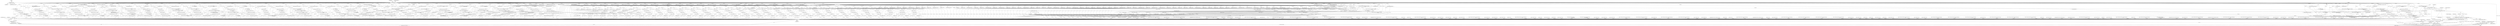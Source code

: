 digraph "0_ImageMagick_56d6e20de489113617cbbddaf41e92600a34db22@pointer" {
"1014976" [label="(Call,StringToDouble(value,(char **) NULL))"];
"1000235" [label="(Call,value=(char *) NULL)"];
"1000237" [label="(Call,(char *) NULL)"];
"1000232" [label="(Call,(const char *) NULL)"];
"1014978" [label="(Call,(char **) NULL)"];
"1014927" [label="(Call,(const xmlChar *) NULL)"];
"1014915" [label="(Call,(const xmlChar **) NULL)"];
"1014901" [label="(Call,(Image *) NULL)"];
"1014974" [label="(Call,degrees = StringToDouble(value,(char **) NULL))"];
"1014998" [label="(Call,RotateImage(msl_info->image[n], degrees, &msl_info->image[n]->exception))"];
"1014996" [label="(Call,newImage=RotateImage(msl_info->image[n], degrees, &msl_info->image[n]->exception))"];
"1015014" [label="(Call,newImage == (Image *) NULL)"];
"1015032" [label="(Call,msl_info->image[n]=newImage)"];
"1015026" [label="(Call,DestroyImage(msl_info->image[n]))"];
"1015020" [label="(Call,msl_info->image[n]=DestroyImage(msl_info->image[n]))"];
"1019593" [label="(Call,value != NULL)"];
"1019598" [label="(Call,DestroyString(value))"];
"1019596" [label="(Call,value=DestroyString(value))"];
"1009730" [label="(Call,(Image *) NULL)"];
"1018046" [label="(Call,(Image*) NULL)"];
"1017467" [label="(Call,(Image *) NULL)"];
"1003098" [label="(Call,StringToDouble(value,\n                        (char **) NULL))"];
"1008311" [label="(Call,SetMSLAttributes(msl_info,keyword,value))"];
"1014502" [label="(Call,(Image *) NULL)"];
"1003100" [label="(Call,(char **) NULL)"];
"1014729" [label="(Call,(const xmlChar *) NULL)"];
"1000234" [label="(Identifier,NULL)"];
"1004528" [label="(Call,ParseGravityGeometry(msl_info->image[n],value,\n                        &geometry,exception))"];
"1009820" [label="(Call,(const xmlChar *) NULL)"];
"1010162" [label="(Call,ParseChannelOption(value))"];
"1016133" [label="(Call,(const char *) NULL)"];
"1015033" [label="(Call,msl_info->image[n])"];
"1008148" [label="(Call,(const xmlChar **) NULL)"];
"1003342" [label="(Call,(const xmlChar *) NULL)"];
"1008856" [label="(Call,(Image *) NULL)"];
"1015019" [label="(ControlStructure,break;)"];
"1004334" [label="(Call,(const xmlChar *) NULL)"];
"1011845" [label="(Call,ParseCommandOption(MagickGravityOptions,MagickFalse,\n                        value))"];
"1004223" [label="(Call,(Image *) NULL)"];
"1013508" [label="(Call,StringToLong( value ))"];
"1014978" [label="(Call,(char **) NULL)"];
"1000838" [label="(Call,CloneString(&draw_info->font,value))"];
"1015667" [label="(Call,StringToDouble(value,\n                        (char **) NULL))"];
"1001578" [label="(Call,(const xmlChar *) NULL)"];
"1014856" [label="(Call,(Image *) NULL)"];
"1019592" [label="(ControlStructure,if ( value != NULL ))"];
"1018123" [label="(Call,(Image *) NULL)"];
"1007460" [label="(Call,StringToLong(value))"];
"1010505" [label="(Call,StringToDouble(value,\n                        (char **) NULL))"];
"1011376" [label="(Call,ThrowMSLException(OptionError,\"UnrecognizedBooleanType\",\n                          value))"];
"1004729" [label="(Call,(const xmlChar *) NULL)"];
"1013621" [label="(Call,(const xmlChar **) NULL)"];
"1000692" [label="(Call,ParseCommandOption(MagickAlignOptions,MagickFalse,\n                        value))"];
"1016664" [label="(Call,StringToLong(value))"];
"1010168" [label="(Call,ThrowMSLException(OptionError,\"UnrecognizedChannelType\",\n                          value))"];
"1016231" [label="(Call,SetImageProperty(msl_info->image[n],keyword,value))"];
"1008628" [label="(Call,(char **) NULL)"];
"1018781" [label="(Call,(Image *) NULL)"];
"1003476" [label="(Call,(Image *) NULL)"];
"1015173" [label="(Call,StringToUnsignedLong(value))"];
"1000279" [label="(Call,(Image *) NULL)"];
"1009307" [label="(Call,StringToLong(value))"];
"1019173" [label="(Call,(char **) NULL)"];
"1018251" [label="(Call,(Image*) NULL)"];
"1005603" [label="(Call,(char **) NULL)"];
"1011788" [label="(Call,CloneString(&draw_info->font,value))"];
"1010711" [label="(Call,QueryMagickColor(value,&fill_color,exception))"];
"1003974" [label="(Call,ThrowMSLException(OptionError,\"UnrecognizedBooleanType\",\n                          value))"];
"1012946" [label="(Call,(Image *) NULL)"];
"1017585" [label="(Call,(const xmlChar **) NULL)"];
"1005877" [label="(Call,ParseGeometry(value,&geometry_info))"];
"1006241" [label="(Call,(const xmlChar *) NULL)"];
"1009874" [label="(Call,StringToDouble(value,\n                        (char **) NULL))"];
"1009938" [label="(Call,StringToDouble(value,\n                        (char **) NULL))"];
"1012651" [label="(Call,(const xmlChar **) NULL)"];
"1011967" [label="(Call,ParseGeometry(value,&geometry_info))"];
"1005478" [label="(Call,ThrowMSLException(OptionError,\"UnrecognizedGravityType\",\n                          value))"];
"1009346" [label="(Call,StringToLong(value))"];
"1016068" [label="(Call,StringToLong( value ))"];
"1012993" [label="(Call,(Image *) NULL)"];
"1017221" [label="(Call,(Image *) NULL)"];
"1011331" [label="(Call,ParseCommandOption(MagickBooleanOptions,MagickFalse,\n                        value))"];
"1005777" [label="(Call,QueryColorDatabase(value,&draw_info->stroke,\n                        exception))"];
"1016433" [label="(Call,ParseCommandOption(MagickBooleanOptions,MagickFalse,\n                        value))"];
"1015027" [label="(Call,msl_info->image[n])"];
"1005756" [label="(Call,ThrowMSLException(OptionError,\"UnrecognizedStretchType\",\n                          value))"];
"1014248" [label="(Call,(Image *) NULL)"];
"1007724" [label="(Call,(char **) NULL)"];
"1007223" [label="(Call,(const xmlChar *) NULL)"];
"1003220" [label="(Call,StringToLong(value))"];
"1005808" [label="(Call,ParseCommandOption(MagickStyleOptions,MagickFalse,\n                        value))"];
"1010732" [label="(Call,StringToDouble(value,\n                        (char **) NULL))"];
"1015143" [label="(Call,ParseRegionGeometry(msl_info->image[n],value,\n                        &geometry,exception))"];
"1015865" [label="(Call,LocaleCompare(property,value))"];
"1009893" [label="(Call,(char **) NULL)"];
"1004956" [label="(Call,(Image *) NULL)"];
"1003585" [label="(Call,ThrowMSLException(OptionError,\"UnrecognizedChannelType\",\n                          value))"];
"1008011" [label="(Call,FormatLocaleString(value,MaxTextExtent,\"%.20g\",\n                      (double) msl_info->image[n]->rows))"];
"1001337" [label="(Call,StringToLong(value))"];
"1015597" [label="(Call,ParseCommandOption(MagickColorspaceOptions,\n                        MagickFalse,value))"];
"1012757" [label="(Call,StringToLong(value))"];
"1001156" [label="(Call,StringToLong(value))"];
"1006434" [label="(Call,(const xmlChar *) NULL)"];
"1014663" [label="(Call,(Image *) NULL)"];
"1016244" [label="(Call,SetMSLAttributes(msl_info,keyword,value))"];
"1002331" [label="(Call,(const xmlChar *) NULL)"];
"1008729" [label="(Call,(Image *) NULL)"];
"1015066" [label="(Call,(Image *) NULL)"];
"1006523" [label="(Call,(char **) NULL)"];
"1000392" [label="(Call,ParseCommandOption(MagickNoiseOptions,MagickFalse,\n                        value))"];
"1012102" [label="(Call,StringToLong(value))"];
"1016032" [label="(Call,strlen( value ))"];
"1002499" [label="(Call,(Image *) NULL)"];
"1000862" [label="(Call,ParsePageGeometry(msl_info->image[n],value,\n                        &geometry,exception))"];
"1003604" [label="(Call,QueryColorDatabase(value,\n                        &composite_image->background_color,exception))"];
"1007416" [label="(Call,StringToLong(value))"];
"1016408" [label="(Call,ParseGeometry(value,&geometry_info))"];
"1019031" [label="(Call,(const char *) NULL)"];
"1007794" [label="(Call,StringToDouble(value,(char **) NULL))"];
"1019526" [label="(Call,CopyMagickString(msl_info->image[n]->filename,value,\n                      MaxTextExtent))"];
"1007668" [label="(Call,(const xmlChar *) NULL)"];
"1012122" [label="(Call,ThrowMSLException(OptionError,\"UnrecognizedStyleType\",\n                          value))"];
"1007621" [label="(Call,(Image *) NULL)"];
"1018821" [label="(Call,(Image *) NULL)"];
"1011472" [label="(Call,(const xmlChar **) NULL)"];
"1000232" [label="(Call,(const char *) NULL)"];
"1013107" [label="(Call,(char **) NULL)"];
"1005577" [label="(Call,CloneString(&draw_info->primitive,value))"];
"1011650" [label="(Call,ThrowMSLException(OptionError,\"UnrecognizedAlignType\",\n                          value))"];
"1000235" [label="(Call,value=(char *) NULL)"];
"1005546" [label="(Call,ConcatenateString(&draw_info->primitive,value))"];
"1005995" [label="(Call,StringToLong(value))"];
"1003814" [label="(Call,StringToLong(value))"];
"1018560" [label="(Call,(Image *) NULL)"];
"1007275" [label="(Call,ParseCommandOption(MagickComposeOptions,\n                        MagickFalse,value))"];
"1003448" [label="(Call,(const char *) NULL)"];
"1000307" [label="(Call,(const xmlChar *) NULL)"];
"1011679" [label="(Call,ThrowMSLException(OptionError,\"UnrecognizedBooleanType\",\n                          value))"];
"1018071" [label="(Call,(Image *) NULL)"];
"1015733" [label="(Call,(const xmlChar **) NULL)"];
"1003636" [label="(Call,ParsePageGeometry(msl_info->image[n],value,\n                        &geometry,exception))"];
"1019122" [label="(Call,(const xmlChar *) NULL)"];
"1016250" [label="(Call,SetImageProperty(msl_info->image[n],keyword,value))"];
"1017362" [label="(Call,StringToDouble(value,\n                        (char **) NULL))"];
"1018222" [label="(Call,LocaleCompare(theAttr, value))"];
"1008947" [label="(Call,ThrowMSLException(OptionError,\"UnrecognizedBooleanType\",\n                          value))"];
"1008651" [label="(Call,(char **) NULL)"];
"1017596" [label="(Call,(const xmlChar *) NULL)"];
"1017492" [label="(Call,(const xmlChar *) NULL)"];
"1017427" [label="(Call,(Image *) NULL)"];
"1004558" [label="(Call,StringToLong(value))"];
"1015276" [label="(Call,(Image *) NULL)"];
"1005159" [label="(Call,p=value)"];
"1007345" [label="(Call,ParsePageGeometry(msl_info->image[n],value,\n                        &geometry,exception))"];
"1018149" [label="(Call,(const xmlChar *) NULL)"];
"1008282" [label="(Call,(Image *) NULL)"];
"1008160" [label="(Call,(const xmlChar *) NULL)"];
"1013693" [label="(Call,StringToDouble(value,\n                        (char **) NULL))"];
"1002109" [label="(Call,QueryColorDatabase(value,\n                        &msl_info->image[n]->border_color,exception))"];
"1011228" [label="(Call,(const xmlChar *) NULL)"];
"1003769" [label="(Call,LocaleCompare(value,value))"];
"1000895" [label="(Call,ParseCommandOption(MagickGravityOptions,\n                        MagickFalse,value))"];
"1010626" [label="(Call,(const xmlChar *) NULL)"];
"1013264" [label="(Call,(const xmlChar *) NULL)"];
"1018710" [label="(Call,(char **) NULL)"];
"1007056" [label="(Call,(Image *) NULL)"];
"1018629" [label="(Call,(Image *) NULL)"];
"1012008" [label="(Call,(char **) NULL)"];
"1004781" [label="(Call,StringToLong(value))"];
"1015026" [label="(Call,DestroyImage(msl_info->image[n]))"];
"1017908" [label="(Call,(Image*) NULL)"];
"1015948" [label="(Call,ParseGeometry(value,&geometry_info))"];
"1006586" [label="(Call,(Image *) NULL)"];
"1010507" [label="(Call,(char **) NULL)"];
"1018708" [label="(Call,StringToDouble(value,\n                        (char **) NULL))"];
"1011282" [label="(Call,StringToLong(value))"];
"1004701" [label="(Call,(Image *) NULL)"];
"1002068" [label="(Call,ParseCommandOption(MagickComposeOptions,MagickFalse,\n                        value))"];
"1004108" [label="(Call,StringToLong(value))"];
"1008556" [label="(Call,(Image *) NULL)"];
"1006711" [label="(Call,(Image *) NULL)"];
"1001983" [label="(Call,(Image *) NULL)"];
"1003694" [label="(Call,ThrowMSLException(OptionError,\"UnrecognizedGravityType\",\n                          value))"];
"1017944" [label="(Call,(const xmlChar *) NULL)"];
"1018945" [label="(Call,(const xmlChar **) NULL)"];
"1008486" [label="(Call,(Image *) NULL)"];
"1014999" [label="(Call,msl_info->image[n])"];
"1014994" [label="(Block,)"];
"1018416" [label="(Call,(Image *) NULL)"];
"1013153" [label="(Call,(Image *) NULL)"];
"1019110" [label="(Call,(const xmlChar **) NULL)"];
"1012054" [label="(Call,ParseCommandOption(MagickStretchOptions,MagickFalse,\n                        value))"];
"1008876" [label="(Call,(const xmlChar **) NULL)"];
"1007796" [label="(Call,(char **) NULL)"];
"1017918" [label="(Call,(Image *) NULL)"];
"1013528" [label="(Call,StringToLong( value ))"];
"1008649" [label="(Call,StringToDouble(value,(char **) NULL))"];
"1004718" [label="(Call,(const xmlChar **) NULL)"];
"1005399" [label="(Call,CloneString(&draw_info->family,value))"];
"1010684" [label="(Call,ThrowMSLException(OptionError,\"UnrecognizedChannelType\",\n                          value))"];
"1009914" [label="(Call,ParseGeometry(value,&geometry_info))"];
"1010470" [label="(Call,ParseGeometry(value,&geometry_info))"];
"1014913" [label="(Call,attributes == (const xmlChar **) NULL)"];
"1003452" [label="(Call,LocaleCompare(attribute,value))"];
"1006293" [label="(Call,ParseGeometry(value,&geometry_info))"];
"1015020" [label="(Call,msl_info->image[n]=DestroyImage(msl_info->image[n]))"];
"1010545" [label="(Call,(Image *) NULL)"];
"1004476" [label="(Call,(const xmlChar *) NULL)"];
"1007955" [label="(Call,(const xmlChar **) NULL)"];
"1014055" [label="(Call,ParseCommandOption(MagickFilterOptions,MagickFalse,\n                        value))"];
"1004443" [label="(Call,(Image *) NULL)"];
"1005702" [label="(Call,(char **) NULL)"];
"1018731" [label="(Call,ParseGeometry(value,&geometry_info))"];
"1011909" [label="(Call,(char **) NULL)"];
"1004147" [label="(Call,StringToLong(value))"];
"1000785" [label="(Call,CloneString(&draw_info->encoding,value))"];
"1009559" [label="(Call,(char **) NULL)"];
"1016998" [label="(Call,(Image *) NULL)"];
"1001203" [label="(Call,CloneString(&draw_info->text,value))"];
"1016530" [label="(Call,(Image *) NULL)"];
"1012165" [label="(Call,ParseGeometry(value,&geometry_info))"];
"1005566" [label="(Call,(char **) NULL)"];
"1015032" [label="(Call,msl_info->image[n]=newImage)"];
"1009557" [label="(Call,StringToDouble(value,\n                        (char **) NULL))"];
"1002635" [label="(Call,(Image *) NULL)"];
"1012914" [label="(Call,value == (char *) NULL)"];
"1002016" [label="(Call,(const xmlChar *) NULL)"];
"1017744" [label="(Call,(const xmlChar *) NULL)"];
"1009282" [label="(Call,StringToDouble(value,(char **) NULL))"];
"1005097" [label="(Call,(const xmlChar **) NULL)"];
"1018137" [label="(Call,(const xmlChar **) NULL)"];
"1011368" [label="(Call,ParseCommandOption(MagickBooleanOptions,MagickFalse,\n                        value))"];
"1015895" [label="(Call,ParseCommandOption(\n                    MagickColorspaceOptions,MagickFalse,value))"];
"1019601" [label="(Identifier,exception)"];
"1006890" [label="(Call,(Image *) NULL)"];
"1001814" [label="(Call,ThrowMSLException(OptionError,\"UnrecognizedChannelType\",\n                          value))"];
"1004306" [label="(Call,(Image *) NULL)"];
"1010615" [label="(Call,(const xmlChar **) NULL)"];
"1004916" [label="(Call,(Image *) NULL)"];
"1002574" [label="(Call,StringToDouble(value,(char **) NULL))"];
"1003989" [label="(Call,(Image *) NULL)"];
"1012916" [label="(Call,(char *) NULL)"];
"1000522" [label="(Call,(const xmlChar **) NULL)"];
"1002451" [label="(Call,(Image *) NULL)"];
"1014605" [label="(Call,StringToLong( value ))"];
"1011015" [label="(Call,(Image *) NULL)"];
"1006330" [label="(Call,(char **) NULL)"];
"1000359" [label="(Call,ParseChannelOption(value))"];
"1003966" [label="(Call,ParseCommandOption(MagickBooleanOptions,MagickFalse,\n                        value))"];
"1008606" [label="(Call,CopyMagickString(key,value,MaxTextExtent))"];
"1015023" [label="(Identifier,msl_info)"];
"1002597" [label="(Call,StringToLong( value ))"];
"1001108" [label="(Call,ParseCommandOption(MagickStretchOptions,\n                        MagickFalse,value))"];
"1014120" [label="(Call,StringToUnsignedLong(value))"];
"1012239" [label="(Call,StringToLong(value))"];
"1016886" [label="(Call,StringToDouble(value,(char **) NULL))"];
"1004323" [label="(Call,(const xmlChar **) NULL)"];
"1000936" [label="(Call,(char **) NULL)"];
"1006216" [label="(Call,(Image *) NULL)"];
"1017831" [label="(Call,StringToDouble(value,\n                        (char **) NULL))"];
"1000959" [label="(Call,(char **) NULL)"];
"1002848" [label="(Call,StringToLong(value))"];
"1000533" [label="(Call,(const xmlChar *) NULL)"];
"1018113" [label="(Call,(Image*) NULL)"];
"1003831" [label="(Call,SetImageArtifact(msl_info->image[n],\n                                            \"compose:args\",value))"];
"1005564" [label="(Call,StringToDouble(value,\n                        (char **) NULL))"];
"1012922" [label="(Call,CopyMagickString(msl_info->image_info[n]->filename,\n                       value,MaxTextExtent))"];
"1005726" [label="(Call,(char **) NULL)"];
"1005338" [label="(Call,CloneString(&draw_info->density,value))"];
"1017121" [label="(Call,StringToLong( value ))"];
"1008570" [label="(Call,(const xmlChar **) NULL)"];
"1012283" [label="(Call,StringToLong(value))"];
"1012865" [label="(Call,(const xmlChar *) NULL)"];
"1017564" [label="(Call,(Image *) NULL)"];
"1016909" [label="(Call,StringToLong( value ))"];
"1017387" [label="(Call,StringToLong(value))"];
"1009106" [label="(Call,(const xmlChar **) NULL)"];
"1018835" [label="(Call,(const xmlChar **) NULL)"];
"1000934" [label="(Call,StringToDouble(value,(char **) NULL))"];
"1007182" [label="(Call,(Image *) NULL)"];
"1018321" [label="(Call,(Image *) NULL)"];
"1012970" [label="(Call,SetMSLAttributes(msl_info,keyword,value))"];
"1000729" [label="(Call,ThrowMSLException(OptionError,\"UnrecognizedBooleanType\",\n                          value))"];
"1014806" [label="(Call,ParseGeometry(value,&geometry_info))"];
"1008334" [label="(Call,(Image *) NULL)"];
"1014090" [label="(Call,ParseRegionGeometry(msl_info->image[n],value,\n                        &geometry,exception))"];
"1007967" [label="(Call,(const xmlChar *) NULL)"];
"1001168" [label="(Call,ParseCommandOption(MagickStyleOptions,MagickFalse,\n                        value))"];
"1017364" [label="(Call,(char **) NULL)"];
"1002997" [label="(Call,(const xmlChar *) NULL)"];
"1019598" [label="(Call,DestroyString(value))"];
"1017327" [label="(Call,ParseGeometry(value,&geometry_info))"];
"1015903" [label="(Call,ThrowMSLException(OptionError,\"UnrecognizedColorspace\",\n                      value))"];
"1010898" [label="(Call,(const xmlChar **) NULL)"];
"1002076" [label="(Call,ThrowMSLException(OptionError,\"UnrecognizedComposeType\",\n                          value))"];
"1014063" [label="(Call,ThrowMSLException(OptionError,\"UnrecognizedNoiseType\",\n                          value))"];
"1005661" [label="(Call,ParseGeometry(value,&geometry_info))"];
"1017481" [label="(Call,(const xmlChar **) NULL)"];
"1008939" [label="(Call,ParseCommandOption(MagickBooleanOptions,MagickFalse,\n                        value))"];
"1014003" [label="(Call,(const xmlChar *) NULL)"];
"1016682" [label="(Call,StringToDouble(value,\n                        (char **) NULL))"];
"1015021" [label="(Call,msl_info->image[n])"];
"1001731" [label="(Call,(Image *) NULL)"];
"1005384" [label="(Call,QueryColorDatabase(value,&draw_info->fill,\n                        exception))"];
"1009001" [label="(Call,LocaleCompare(attribute,value))"];
"1015487" [label="(Call,(Image *) NULL)"];
"1011907" [label="(Call,StringToDouble(value,(char **) NULL))"];
"1018346" [label="(Call,(const xmlChar *) NULL)"];
"1001876" [label="(Call,StringToDouble(value,(char **) NULL))"];
"1011774" [label="(Call,CloneString(&draw_info->family,value))"];
"1015927" [label="(Call,SetImageProperty(msl_info->image[n],keyword,value))"];
"1014528" [label="(Call,(const xmlChar *) NULL)"];
"1012083" [label="(Call,QueryColorDatabase(value,&draw_info->stroke,\n                        exception))"];
"1001315" [label="(Call,StringToLong(value))"];
"1003943" [label="(Call,(char **) NULL)"];
"1003765" [label="(Call,(const char *) NULL)"];
"1010418" [label="(Call,(const xmlChar *) NULL)"];
"1005296" [label="(Call,ParseCommandOption(MagickBooleanOptions,MagickFalse,\n                        value))"];
"1015015" [label="(Identifier,newImage)"];
"1010884" [label="(Call,(Image *) NULL)"];
"1002239" [label="(Call,(Image *) NULL)"];
"1007015" [label="(Call,(Image *) NULL)"];
"1018276" [label="(Call,(Image *) NULL)"];
"1012662" [label="(Call,(const xmlChar *) NULL)"];
"1007751" [label="(Call,ThrowMSLException(OptionError,\"UnrecognizedChannelType\",\n                          value))"];
"1002383" [label="(Call,QueryColorDatabase(value,&target,\n                        &msl_info->image[n]->exception))"];
"1012006" [label="(Call,StringToDouble(value,(char **) NULL))"];
"1016362" [label="(Call,(char **) NULL)"];
"1016090" [label="(Call,SetImageProperty(msl_info->image[n],keyword,value))"];
"1004832" [label="(Call,(Image *) NULL)"];
"1010110" [label="(Call,(const xmlChar *) NULL)"];
"1009891" [label="(Call,StringToDouble(value,\n                        (char **) NULL))"];
"1006931" [label="(Call,(Image *) NULL)"];
"1010678" [label="(Call,ParseChannelOption(value))"];
"1015039" [label="(ControlStructure,break;)"];
"1000763" [label="(Call,CloneString(&draw_info->density,value))"];
"1013929" [label="(Call,(Image *) NULL)"];
"1009203" [label="(Call,(char **) NULL)"];
"1017672" [label="(Call,StringToDouble(value,\n                        (char **) NULL))"];
"1014929" [label="(Identifier,NULL)"];
"1014785" [label="(Call,(char **) NULL)"];
"1003686" [label="(Call,ParseCommandOption(MagickGravityOptions,MagickFalse,\n                        value))"];
"1013762" [label="(Call,StringToDouble(value,(char **) NULL))"];
"1016360" [label="(Call,StringToDouble(value,\n                        (char **) NULL))"];
"1008413" [label="(Call,StringToDouble(value,\n                        (char **) NULL))"];
"1007941" [label="(Call,(Image *) NULL)"];
"1013105" [label="(Call,StringToDouble(value,\n                        (char **) NULL))"];
"1013785" [label="(Call,StringToDouble(value,(char **) NULL))"];
"1008887" [label="(Call,(const xmlChar *) NULL)"];
"1009470" [label="(Call,(const xmlChar *) NULL)"];
"1013717" [label="(Call,ParseGeometry(value,&geometry_info))"];
"1019547" [label="(Call,SetMSLAttributes(msl_info,keyword,value))"];
"1004081" [label="(Call,(Image *) NULL)"];
"1005700" [label="(Call,StringToDouble(value,(char **) NULL))"];
"1015528" [label="(Call,(const xmlChar *) NULL)"];
"1006765" [label="(Call,(const xmlChar **) NULL)"];
"1015921" [label="(Call,SetMSLAttributes(msl_info,keyword,value))"];
"1004660" [label="(Call,(Image *) NULL)"];
"1007991" [label="(Call,CopyMagickString(key,value,MaxTextExtent))"];
"1014973" [label="(Block,)"];
"1002181" [label="(Call,StringToLong(value))"];
"1004602" [label="(Call,StringToLong(value))"];
"1000400" [label="(Call,ThrowMSLException(OptionError,\"UnrecognizedNoiseType\",\n                          value))"];
"1017101" [label="(Call,StringToLong( value ))"];
"1017024" [label="(Call,(const xmlChar *) NULL)"];
"1010798" [label="(Call,(const xmlChar *) NULL)"];
"1015745" [label="(Call,(const xmlChar *) NULL)"];
"1001808" [label="(Call,ParseChannelOption(value))"];
"1016888" [label="(Call,(char **) NULL)"];
"1012032" [label="(Call,(char **) NULL)"];
"1011853" [label="(Call,ThrowMSLException(OptionError,\"UnrecognizedGravityType\",\n                          value))"];
"1002761" [label="(Call,ParsePageGeometry(msl_info->image[n],value,\n                        &geometry,exception))"];
"1009522" [label="(Call,ParseGeometry(value,&geometry_info))"];
"1008582" [label="(Call,(const xmlChar *) NULL)"];
"1005413" [label="(Call,CloneString(&draw_info->font,value))"];
"1011884" [label="(Call,StringToDouble(value,\n                        (char **) NULL))"];
"1014165" [label="(Call,StringToLong(value))"];
"1019301" [label="(Call,QueryMagickColor(value,&target,exception))"];
"1005724" [label="(Call,StringToDouble(value,(char **) NULL))"];
"1009445" [label="(Call,(Image *) NULL)"];
"1017648" [label="(Call,ParseGeometry(value,&geometry_info))"];
"1001878" [label="(Call,(char **) NULL)"];
"1006409" [label="(Call,(Image *) NULL)"];
"1001638" [label="(Call,ThrowMSLException(OptionError,\"UnrecognizedBooleanType\",\n                          value))"];
"1001942" [label="(Call,(Image *) NULL)"];
"1015353" [label="(Call,ParseRegionGeometry(msl_info->image[n],value,\n                        &geometry,exception))"];
"1001630" [label="(Call,ParseCommandOption(MagickBooleanOptions,MagickFalse,\n                        value))"];
"1019593" [label="(Call,value != NULL)"];
"1014981" [label="(ControlStructure,break;)"];
"1005748" [label="(Call,ParseCommandOption(MagickStretchOptions,MagickFalse,\n                        value))"];
"1011642" [label="(Call,ParseCommandOption(MagickAlignOptions,MagickFalse,\n                        value))"];
"1008672" [label="(Call,StringToDouble(value,(char **) NULL))"];
"1009780" [label="(Call,(Image *) NULL)"];
"1000824" [label="(Call,CloneString(&draw_info->family,value))"];
"1011534" [label="(Call,p=value)"];
"1012149" [label="(Call,CloneString(&draw_info->text,value))"];
"1014398" [label="(Call,StringToLong(value))"];
"1015719" [label="(Call,(Image *) NULL)"];
"1019251" [label="(Call,(const xmlChar *) NULL)"];
"1014895" [label="(Call,msl_info->image[n] == (Image *) NULL)"];
"1012785" [label="(Call,ThrowMSLException(OptionError,\"UnrecognizedNoiseType\",\n                          value))"];
"1012212" [label="(Call,QueryColorDatabase(value,&draw_info->undercolor,\n                        exception))"];
"1006368" [label="(Call,(Image *) NULL)"];
"1019225" [label="(Call,(Image *) NULL)"];
"1002948" [label="(Call,(Image *) NULL)"];
"1008302" [label="(Call,SetMSLAttributes(msl_info,keyword,value))"];
"1014783" [label="(Call,StringToDouble(value,\n                        (char **) NULL))"];
"1006857" [label="(Call,(Image *) NULL)"];
"1004970" [label="(Call,(const xmlChar **) NULL)"];
"1007722" [label="(Call,StringToDouble(value,(char **) NULL))"];
"1009201" [label="(Call,StringToDouble(value,\n                        (char **) NULL))"];
"1013488" [label="(Call,StringToLong( value ))"];
"1012814" [label="(Call,StringToLong(value))"];
"1017719" [label="(Call,(Image *) NULL)"];
"1005924" [label="(Call,QueryColorDatabase(value,&draw_info->undercolor,\n                        exception))"];
"1001901" [label="(Call,StringToLong(value))"];
"1000239" [label="(Identifier,NULL)"];
"1011200" [label="(Call,(Image *) NULL)"];
"1011407" [label="(Call,StringToLong(value))"];
"1011735" [label="(Call,CloneString(&draw_info->encoding,value))"];
"1019597" [label="(Identifier,value)"];
"1019595" [label="(Identifier,NULL)"];
"1016144" [label="(Call,ParseAbsoluteGeometry(value,&geometry))"];
"1009963" [label="(Call,StringToDouble(value,\n                        (char **) NULL))"];
"1010266" [label="(Call,(const xmlChar **) NULL)"];
"1002525" [label="(Call,(const xmlChar *) NULL)"];
"1015004" [label="(Identifier,degrees)"];
"1017674" [label="(Call,(char **) NULL)"];
"1014207" [label="(Call,(Image *) NULL)"];
"1013018" [label="(Call,(const xmlChar *) NULL)"];
"1008626" [label="(Call,StringToDouble(value,(char **) NULL))"];
"1006328" [label="(Call,StringToDouble(value,\n                        (char **) NULL))"];
"1018449" [label="(Call,(const xmlChar *) NULL)"];
"1018565" [label="(Call,(Image *) NULL)"];
"1019402" [label="(Call,(Image *) NULL)"];
"1002826" [label="(Call,StringToLong(value))"];
"1010099" [label="(Call,(const xmlChar **) NULL)"];
"1015582" [label="(Call,StringToDouble(value,\n                        (char **) NULL))"];
"1015195" [label="(Call,StringToLong(value))"];
"1008813" [label="(Call,(Image *) NULL)"];
"1010850" [label="(Call,FormatLocaleFile(stdout,\"%s\",value))"];
"1019239" [label="(Call,(const xmlChar **) NULL)"];
"1005973" [label="(Call,StringToLong(value))"];
"1000484" [label="(Call,(Image *) NULL)"];
"1007283" [label="(Call,ThrowMSLException(OptionError,\"UnrecognizedComposeType\",\n                          value))"];
"1008142" [label="(Call,(Image *) NULL)"];
"1003579" [label="(Call,ParseChannelOption(value))"];
"1009988" [label="(Call,StringToDouble(value,\n                        (char **) NULL))"];
"1014923" [label="(Call,attributes[i] != (const xmlChar *) NULL)"];
"1013695" [label="(Call,(char **) NULL)"];
"1000236" [label="(Identifier,value)"];
"1017012" [label="(Call,(const xmlChar **) NULL)"];
"1016035" [label="(Call,value[len-1] == '%')"];
"1001293" [label="(Call,StringToLong(value))"];
"1010734" [label="(Call,(char **) NULL)"];
"1015016" [label="(Call,(Image *) NULL)"];
"1002291" [label="(Call,(Image *) NULL)"];
"1005267" [label="(Call,ParseCommandOption(MagickAlignOptions,MagickFalse,\n                        value))"];
"1012114" [label="(Call,ParseCommandOption(MagickStyleOptions,MagickFalse,\n                        value))"];
"1009940" [label="(Call,(char **) NULL)"];
"1018335" [label="(Call,(const xmlChar **) NULL)"];
"1011886" [label="(Call,(char **) NULL)"];
"1018928" [label="(Call,(Image *) NULL)"];
"1015816" [label="(Call,LocaleCompare(property,value))"];
"1004981" [label="(Call,(const xmlChar *) NULL)"];
"1005108" [label="(Call,(const xmlChar *) NULL)"];
"1005470" [label="(Call,ParseCommandOption(MagickGravityOptions,MagickFalse,\n                        value))"];
"1012261" [label="(Call,StringToLong(value))"];
"1001550" [label="(Call,(Image *) NULL)"];
"1003121" [label="(Call,ParsePageGeometry(msl_info->image[n],value,\n                        &geometry,exception))"];
"1005059" [label="(Call,(Image *) NULL)"];
"1001680" [label="(Call,(Image *) NULL)"];
"1003075" [label="(Call,QueryColorDatabase(value,&draw_info->fill,\n                        exception))"];
"1014976" [label="(Call,StringToDouble(value,(char **) NULL))"];
"1006546" [label="(Call,StringToLong(value))"];
"1010082" [label="(Call,(Image *) NULL)"];
"1013238" [label="(Call,(Image *) NULL)"];
"1002576" [label="(Call,(char **) NULL)"];
"1019035" [label="(Call,LocaleCompare(attribute,value))"];
"1005275" [label="(Call,ThrowMSLException(OptionError,\"UnrecognizedAlignType\",\n                          value))"];
"1001056" [label="(Call,StringToDouble(value,(char **) NULL))"];
"1008359" [label="(Call,(const xmlChar *) NULL)"];
"1005304" [label="(Call,ThrowMSLException(OptionError,\"UnrecognizedBooleanType\",\n                          value))"];
"1007778" [label="(Call,CopyMagickString(gamma,value,MaxTextExtent))"];
"1013639" [label="(Call,(const xmlChar *) NULL)"];
"1005816" [label="(Call,ThrowMSLException(OptionError,\"UnrecognizedStyleType\",\n                          value))"];
"1019465" [label="(Call,(const xmlChar **) NULL)"];
"1010329" [label="(Call,ParseChannelOption(value))"];
"1002906" [label="(Call,(Image *) NULL)"];
"1009990" [label="(Call,(char **) NULL)"];
"1013764" [label="(Call,(char **) NULL)"];
"1007438" [label="(Call,StringToLong(value))"];
"1016947" [label="(Call,(Image *) NULL)"];
"1001137" [label="(Call,QueryColorDatabase(value,&draw_info->stroke,\n                        exception))"];
"1014975" [label="(Identifier,degrees)"];
"1013070" [label="(Call,ParseGeometry(value,&geometry_info))"];
"1015584" [label="(Call,(char **) NULL)"];
"1003181" [label="(Call,StringToLong(value))"];
"1001841" [label="(Call,ParseGeometry(value,&geometry_info))"];
"1016763" [label="(Call,(Image *) NULL)"];
"1000903" [label="(Call,ThrowMSLException(OptionError,\"UnrecognizedGravityType\",\n                          value))"];
"1003402" [label="(Call,ThrowMSLException(OptionError,\"UnrecognizedComposeType\",\n                          value))"];
"1011759" [label="(Call,QueryColorDatabase(value,&draw_info->fill,\n                        exception))"];
"1014376" [label="(Call,StringToLong(value))"];
"1007821" [label="(Call,(char **) NULL)"];
"1013787" [label="(Call,(char **) NULL)"];
"1015301" [label="(Call,(const xmlChar *) NULL)"];
"1015005" [label="(Call,&msl_info->image[n]->exception)"];
"1010335" [label="(Call,ThrowMSLException(OptionError,\"UnrecognizedChannelType\",\n                          value))"];
"1008257" [label="(Call,(Image *) NULL)"];
"1014997" [label="(Identifier,newImage)"];
"1008415" [label="(Call,(char **) NULL)"];
"1002986" [label="(Call,(const xmlChar **) NULL)"];
"1014891" [label="(Call,degrees = 0)"];
"1016278" [label="(Call,(Image *) NULL)"];
"1014977" [label="(Identifier,value)"];
"1011483" [label="(Call,(const xmlChar *) NULL)"];
"1008026" [label="(Call,SetImageProperty(msl_info->attributes[n],key,value))"];
"1016707" [label="(Call,StringToLong(value))"];
"1016046" [label="(Call,CopyMagickString(tmp,value,len))"];
"1005796" [label="(Call,StringToLong(value))"];
"1007316" [label="(Call,QueryColorDatabase(value,\n                        &msl_info->image[n]->matte_color,exception))"];
"1001176" [label="(Call,ThrowMSLException(OptionError,\"UnrecognizedStyleType\",\n                          value))"];
"1011671" [label="(Call,ParseCommandOption(MagickBooleanOptions,MagickFalse,\n                        value))"];
"1016607" [label="(Call,ParseGeometry(value,&geometry_info))"];
"1014142" [label="(Call,(char **) NULL)"];
"1019596" [label="(Call,value=DestroyString(value))"];
"1017932" [label="(Call,(const xmlChar **) NULL)"];
"1000443" [label="(Call,(Image *) NULL)"];
"1015998" [label="(Call,SetMSLAttributes(msl_info,keyword,value))"];
"1019594" [label="(Identifier,value)"];
"1003394" [label="(Call,ParseCommandOption(MagickComposeOptions,MagickFalse,\n                        value))"];
"1009809" [label="(Call,(const xmlChar **) NULL)"];
"1000721" [label="(Call,ParseCommandOption(MagickBooleanOptions,\n                        MagickFalse,value))"];
"1003941" [label="(Call,StringToDouble(value,(char **) NULL))"];
"1016387" [label="(Call,(char **) NULL)"];
"1011812" [label="(Call,ParsePageGeometry(msl_info->image[n],value,\n                        &geometry,exception))"];
"1016837" [label="(Call,(const xmlChar *) NULL)"];
"1005437" [label="(Call,ParsePageGeometry(msl_info->image[n],value,\n                        &geometry,exception))"];
"1010587" [label="(Call,(Image *) NULL)"];
"1014625" [label="(Call,StringToLong( value ))"];
"1000809" [label="(Call,QueryColorDatabase(value,&draw_info->fill,\n                        exception))"];
"1001266" [label="(Call,QueryColorDatabase(value,&draw_info->undercolor,\n                        exception))"];
"1009117" [label="(Call,(const xmlChar *) NULL)"];
"1000242" [label="(Identifier,geometry_info)"];
"1014438" [label="(Call,(Image *) NULL)"];
"1006486" [label="(Call,ParseGeometry(value,&geometry_info))"];
"1010203" [label="(Call,ThrowMSLException(OptionError,\"UnrecognizedBooleanType\",\n                          value))"];
"1007140" [label="(Call,(Image *) NULL)"];
"1015405" [label="(Call,StringToLong(value))"];
"1018654" [label="(Call,(const xmlChar *) NULL)"];
"1003311" [label="(Call,(Image *) NULL)"];
"1008674" [label="(Call,(char **) NULL)"];
"1018956" [label="(Call,(const xmlChar *) NULL)"];
"1003557" [label="(Call,SetImageArtifact(composite_image,\n                                            \"compose:args\",value))"];
"1013972" [label="(Call,(Image *) NULL)"];
"1000700" [label="(Call,ThrowMSLException(OptionError,\"UnrecognizedAlignType\",\n                          value))"];
"1006776" [label="(Call,(const xmlChar *) NULL)"];
"1015605" [label="(Call,ThrowMSLException(OptionError,\n                          \"UnrecognizedColorspaceType\",value))"];
"1015014" [label="(Call,newImage == (Image *) NULL)"];
"1019171" [label="(Call,StringToDouble(value,(char **) NULL))"];
"1010195" [label="(Call,ParseCommandOption(MagickBooleanOptions,MagickFalse,\n                        value))"];
"1013468" [label="(Call,StringToLong( value ))"];
"1010013" [label="(Call,StringToDouble(value,\n                        (char **) NULL))"];
"1001058" [label="(Call,(char **) NULL)"];
"1008066" [label="(Call,SetImageProperty(msl_info->attributes[n],key,value))"];
"1016684" [label="(Call,(char **) NULL)"];
"1016084" [label="(Call,SetMSLAttributes(msl_info,keyword,value))"];
"1009169" [label="(Call,QueryMagickColor(value,&target,exception))"];
"1000584" [label="(Call,p=value)"];
"1001756" [label="(Call,(const xmlChar *) NULL)"];
"1004624" [label="(Call,StringToLong(value))"];
"1012777" [label="(Call,ParseCommandOption(MagickBooleanOptions,MagickFalse,\n                        value))"];
"1004386" [label="(Call,ParseCommandOption(MagickBooleanOptions,MagickFalse,\n                        value))"];
"1015038" [label="(Identifier,newImage)"];
"1010015" [label="(Call,(char **) NULL)"];
"1012030" [label="(Call,StringToDouble(value,(char **) NULL))"];
"1005522" [label="(Call,ConcatenateString(&draw_info->primitive,value))"];
"1010393" [label="(Call,(Image *) NULL)"];
"1015013" [label="(ControlStructure,if (newImage == (Image *) NULL))"];
"1013252" [label="(Call,(const xmlChar **) NULL)"];
"1016642" [label="(Call,StringToLong(value))"];
"1009224" [label="(Call,ParsePageGeometry(msl_info->image[n],value,\n                        &geometry,exception))"];
"1008436" [label="(Call,ParseGeometry(value,&geometry_info))"];
"1004394" [label="(Call,ThrowMSLException(OptionError,\"UnrecognizedBooleanType\",\n                          value))"];
"1019539" [label="(Call,SetMSLAttributes(msl_info,keyword,value))"];
"1006521" [label="(Call,StringToDouble(value,\n                        (char **) NULL))"];
"1008051" [label="(Call,FormatLocaleString(value,MaxTextExtent,\"%.20g\",\n                      (double) msl_info->image[n]->columns))"];
"1012961" [label="(Call,SetMSLAttributes(msl_info,keyword,value))"];
"1009605" [label="(Call,(Image *) NULL)"];
"1016004" [label="(Call,SetImageProperty(msl_info->image[n],keyword,value))"];
"1006627" [label="(Call,(Image *) NULL)"];
"1010277" [label="(Call,(const xmlChar *) NULL)"];
"1015632" [label="(Call,ParseGeometry(value,&geometry_info))"];
"1014577" [label="(Call,ParseMetaGeometry(value,&x,&y,&width,&height))"];
"1009081" [label="(Call,(Image *) NULL)"];
"1015035" [label="(Identifier,msl_info)"];
"1014917" [label="(Identifier,NULL)"];
"1007570" [label="(Call,(Image *) NULL)"];
"1014281" [label="(Call,(const xmlChar *) NULL)"];
"1016811" [label="(Call,(Image *) NULL)"];
"1009876" [label="(Call,(char **) NULL)"];
"1016385" [label="(Call,StringToDouble(value,\n                        (char **) NULL))"];
"1010252" [label="(Call,(Image *) NULL)"];
"1013315" [label="(Call,ParseAbsoluteGeometry(value,&geometry))"];
"1017833" [label="(Call,(char **) NULL)"];
"1017871" [label="(Call,(Image *) NULL)"];
"1017796" [label="(Call,ParseGeometry(value,&geometry_info))"];
"1008222" [label="(Call,ConcatenateMagickString(msl_info->image_info[n]->\n                      filename,value,MaxTextExtent))"];
"1004580" [label="(Call,StringToLong(value))"];
"1017073" [label="(Call,ParseMetaGeometry(value,&x,&y,&width,&height))"];
"1007745" [label="(Call,ParseChannelOption(value))"];
"1000230" [label="(Call,keyword=(const char *) NULL)"];
"1006751" [label="(Call,(Image *) NULL)"];
"1014903" [label="(Identifier,NULL)"];
"1002804" [label="(Call,StringToLong(value))"];
"1013607" [label="(Call,(Image *) NULL)"];
"1014915" [label="(Call,(const xmlChar **) NULL)"];
"1016555" [label="(Call,(const xmlChar *) NULL)"];
"1001219" [label="(Call,ParseGeometry(value,&geometry_info))"];
"1001017" [label="(Call,ParseGeometry(value,&geometry_info))"];
"1014974" [label="(Call,degrees = StringToDouble(value,(char **) NULL))"];
"1019096" [label="(Call,(Image *) NULL)"];
"1000365" [label="(Call,ThrowMSLException(OptionError,\"UnrecognizedChannelType\",\n                          value))"];
"1002870" [label="(Call,StringToLong(value))"];
"1015669" [label="(Call,(char **) NULL)"];
"1015383" [label="(Call,StringToUnsignedLong(value))"];
"1012853" [label="(Call,(const xmlChar **) NULL)"];
"1011339" [label="(Call,ThrowMSLException(OptionError,\"UnrecognizedBooleanType\",\n                          value))"];
"1009965" [label="(Call,(char **) NULL)"];
"1017298" [label="(Call,QueryColorDatabase(value,\n                        &msl_info->image[n]->background_color,exception))"];
"1016441" [label="(Call,ThrowMSLException(OptionError,\"UnrecognizedNoiseType\",\n                          value))"];
"1005951" [label="(Call,StringToLong(value))"];
"1002709" [label="(Call,(const xmlChar *) NULL)"];
"1008246" [label="(Call,(Image *) NULL)"];
"1018017" [label="(Call,LocaleCompare(theAttr, value))"];
"1010910" [label="(Call,(const xmlChar *) NULL)"];
"1011713" [label="(Call,CloneString(&draw_info->density,value))"];
"1019477" [label="(Call,(const xmlChar *) NULL)"];
"1012626" [label="(Call,(Image *) NULL)"];
"1015235" [label="(Call,(Image *) NULL)"];
"1001084" [label="(Call,(char **) NULL)"];
"1000957" [label="(Call,StringToDouble(value,(char **) NULL))"];
"1009284" [label="(Call,(char **) NULL)"];
"1014901" [label="(Call,(Image *) NULL)"];
"1005360" [label="(Call,CloneString(&draw_info->encoding,value))"];
"1007482" [label="(Call,StringToLong(value))"];
"1018501" [label="(Call,ParseGeometry(value,&geometry_info))"];
"1014980" [label="(Identifier,NULL)"];
"1000186" [label="(Block,)"];
"1014516" [label="(Call,(const xmlChar **) NULL)"];
"1011217" [label="(Call,(const xmlChar **) NULL)"];
"1009646" [label="(Call,(Image *) NULL)"];
"1017246" [label="(Call,(const xmlChar *) NULL)"];
"1005601" [label="(Call,StringToDouble(value,(char **) NULL))"];
"1002676" [label="(Call,(Image *) NULL)"];
"1011294" [label="(Call,ParseCommandOption(MagickColorspaceOptions,\n                        MagickFalse,value))"];
"1015445" [label="(Call,(Image *) NULL)"];
"1014996" [label="(Call,newImage=RotateImage(msl_info->image[n], degrees, &msl_info->image[n]->exception))"];
"1001116" [label="(Call,ThrowMSLException(OptionError,\"UnrecognizedStretchType\",\n                          value))"];
"1012062" [label="(Call,ThrowMSLException(OptionError,\"UnrecognizedStretchType\",\n                          value))"];
"1014704" [label="(Call,(Image *) NULL)"];
"1019451" [label="(Call,(Image *) NULL)"];
"1019349" [label="(Call,(Image *) NULL)"];
"1015517" [label="(Call,(const xmlChar **) NULL)"];
"1007657" [label="(Call,(const xmlChar **) NULL)"];
"1001082" [label="(Call,StringToDouble(value,(char **) NULL))"];
"1014140" [label="(Call,StringToDouble(value,(char **) NULL))"];
"1007819" [label="(Call,StringToDouble(value,(char **) NULL))"];
"1003505" [label="(Call,(const xmlChar *) NULL)"];
"1014998" [label="(Call,RotateImage(msl_info->image[n], degrees, &msl_info->image[n]->exception))"];
"1018846" [label="(Call,(const xmlChar *) NULL)"];
"1003049" [label="(Call,QueryMagickColor(value,&target,exception))"];
"1014333" [label="(Call,ParsePageGeometry(msl_info->image[n],value,\n                        &geometry,exception))"];
"1002203" [label="(Call,StringToLong(value))"];
"1015091" [label="(Call,(const xmlChar *) NULL)"];
"1008997" [label="(Call,(const char *) NULL)"];
"1016489" [label="(Call,(Image *) NULL)"];
"1005853" [label="(Call,ConcatenateString(&draw_info->primitive,value))"];
"1012714" [label="(Call,ParsePageGeometry(msl_info->image[n],value,\n                        &geometry,exception))"];
"1017180" [label="(Call,(Image *) NULL)"];
"1000237" [label="(Call,(char *) NULL)"];
"1002413" [label="(Call,CopyMagickString(opacity,value,MaxTextExtent))"];
"1010786" [label="(Call,(const xmlChar **) NULL)"];
"1011302" [label="(Call,ThrowMSLException(OptionError,\n                          \"UnrecognizedColorspaceType\",value))"];
"1014927" [label="(Call,(const xmlChar *) NULL)"];
"1016225" [label="(Call,SetMSLAttributes(msl_info,keyword,value))"];
"1019610" [label="(MethodReturn,static void)"];
"1019599" [label="(Identifier,value)"];
"1016306" [label="(Call,(const xmlChar *) NULL)"];
"1002138" [label="(Call,ParsePageGeometry(msl_info->image[n],value,\n                        &geometry,exception))"];
"1014976" -> "1014974"  [label="AST: "];
"1014976" -> "1014978"  [label="CFG: "];
"1014977" -> "1014976"  [label="AST: "];
"1014978" -> "1014976"  [label="AST: "];
"1014974" -> "1014976"  [label="CFG: "];
"1014976" -> "1019610"  [label="DDG: (char **) NULL"];
"1014976" -> "1014974"  [label="DDG: value"];
"1014976" -> "1014974"  [label="DDG: (char **) NULL"];
"1000235" -> "1014976"  [label="DDG: value"];
"1014978" -> "1014976"  [label="DDG: NULL"];
"1014976" -> "1019593"  [label="DDG: value"];
"1000235" -> "1000186"  [label="AST: "];
"1000235" -> "1000237"  [label="CFG: "];
"1000236" -> "1000235"  [label="AST: "];
"1000237" -> "1000235"  [label="AST: "];
"1000242" -> "1000235"  [label="CFG: "];
"1000235" -> "1019610"  [label="DDG: (char *) NULL"];
"1000237" -> "1000235"  [label="DDG: NULL"];
"1000235" -> "1000359"  [label="DDG: value"];
"1000235" -> "1000392"  [label="DDG: value"];
"1000235" -> "1000584"  [label="DDG: value"];
"1000235" -> "1000692"  [label="DDG: value"];
"1000235" -> "1000721"  [label="DDG: value"];
"1000235" -> "1000763"  [label="DDG: value"];
"1000235" -> "1000785"  [label="DDG: value"];
"1000235" -> "1000809"  [label="DDG: value"];
"1000235" -> "1000824"  [label="DDG: value"];
"1000235" -> "1000838"  [label="DDG: value"];
"1000235" -> "1000862"  [label="DDG: value"];
"1000235" -> "1000895"  [label="DDG: value"];
"1000235" -> "1000934"  [label="DDG: value"];
"1000235" -> "1000957"  [label="DDG: value"];
"1000235" -> "1001017"  [label="DDG: value"];
"1000235" -> "1001056"  [label="DDG: value"];
"1000235" -> "1001082"  [label="DDG: value"];
"1000235" -> "1001108"  [label="DDG: value"];
"1000235" -> "1001137"  [label="DDG: value"];
"1000235" -> "1001156"  [label="DDG: value"];
"1000235" -> "1001168"  [label="DDG: value"];
"1000235" -> "1001203"  [label="DDG: value"];
"1000235" -> "1001219"  [label="DDG: value"];
"1000235" -> "1001266"  [label="DDG: value"];
"1000235" -> "1001293"  [label="DDG: value"];
"1000235" -> "1001315"  [label="DDG: value"];
"1000235" -> "1001337"  [label="DDG: value"];
"1000235" -> "1001630"  [label="DDG: value"];
"1000235" -> "1001808"  [label="DDG: value"];
"1000235" -> "1001841"  [label="DDG: value"];
"1000235" -> "1001876"  [label="DDG: value"];
"1000235" -> "1001901"  [label="DDG: value"];
"1000235" -> "1002068"  [label="DDG: value"];
"1000235" -> "1002109"  [label="DDG: value"];
"1000235" -> "1002138"  [label="DDG: value"];
"1000235" -> "1002181"  [label="DDG: value"];
"1000235" -> "1002203"  [label="DDG: value"];
"1000235" -> "1002383"  [label="DDG: value"];
"1000235" -> "1002413"  [label="DDG: value"];
"1000235" -> "1002574"  [label="DDG: value"];
"1000235" -> "1002597"  [label="DDG: value"];
"1000235" -> "1002761"  [label="DDG: value"];
"1000235" -> "1002804"  [label="DDG: value"];
"1000235" -> "1002826"  [label="DDG: value"];
"1000235" -> "1002848"  [label="DDG: value"];
"1000235" -> "1002870"  [label="DDG: value"];
"1000235" -> "1003049"  [label="DDG: value"];
"1000235" -> "1003075"  [label="DDG: value"];
"1000235" -> "1003098"  [label="DDG: value"];
"1000235" -> "1003121"  [label="DDG: value"];
"1000235" -> "1003181"  [label="DDG: value"];
"1000235" -> "1003220"  [label="DDG: value"];
"1000235" -> "1003394"  [label="DDG: value"];
"1000235" -> "1003452"  [label="DDG: value"];
"1000235" -> "1003557"  [label="DDG: value"];
"1000235" -> "1003579"  [label="DDG: value"];
"1000235" -> "1003604"  [label="DDG: value"];
"1000235" -> "1003636"  [label="DDG: value"];
"1000235" -> "1003686"  [label="DDG: value"];
"1000235" -> "1003769"  [label="DDG: value"];
"1000235" -> "1003814"  [label="DDG: value"];
"1000235" -> "1003941"  [label="DDG: value"];
"1000235" -> "1003966"  [label="DDG: value"];
"1000235" -> "1004108"  [label="DDG: value"];
"1000235" -> "1004147"  [label="DDG: value"];
"1000235" -> "1004386"  [label="DDG: value"];
"1000235" -> "1004528"  [label="DDG: value"];
"1000235" -> "1004558"  [label="DDG: value"];
"1000235" -> "1004580"  [label="DDG: value"];
"1000235" -> "1004602"  [label="DDG: value"];
"1000235" -> "1004624"  [label="DDG: value"];
"1000235" -> "1004781"  [label="DDG: value"];
"1000235" -> "1005159"  [label="DDG: value"];
"1000235" -> "1005267"  [label="DDG: value"];
"1000235" -> "1005296"  [label="DDG: value"];
"1000235" -> "1005338"  [label="DDG: value"];
"1000235" -> "1005360"  [label="DDG: value"];
"1000235" -> "1005384"  [label="DDG: value"];
"1000235" -> "1005399"  [label="DDG: value"];
"1000235" -> "1005413"  [label="DDG: value"];
"1000235" -> "1005437"  [label="DDG: value"];
"1000235" -> "1005470"  [label="DDG: value"];
"1000235" -> "1005522"  [label="DDG: value"];
"1000235" -> "1005546"  [label="DDG: value"];
"1000235" -> "1005564"  [label="DDG: value"];
"1000235" -> "1005577"  [label="DDG: value"];
"1000235" -> "1005601"  [label="DDG: value"];
"1000235" -> "1005661"  [label="DDG: value"];
"1000235" -> "1005700"  [label="DDG: value"];
"1000235" -> "1005724"  [label="DDG: value"];
"1000235" -> "1005748"  [label="DDG: value"];
"1000235" -> "1005777"  [label="DDG: value"];
"1000235" -> "1005796"  [label="DDG: value"];
"1000235" -> "1005808"  [label="DDG: value"];
"1000235" -> "1005853"  [label="DDG: value"];
"1000235" -> "1005877"  [label="DDG: value"];
"1000235" -> "1005924"  [label="DDG: value"];
"1000235" -> "1005951"  [label="DDG: value"];
"1000235" -> "1005973"  [label="DDG: value"];
"1000235" -> "1005995"  [label="DDG: value"];
"1000235" -> "1006293"  [label="DDG: value"];
"1000235" -> "1006328"  [label="DDG: value"];
"1000235" -> "1006486"  [label="DDG: value"];
"1000235" -> "1006521"  [label="DDG: value"];
"1000235" -> "1006546"  [label="DDG: value"];
"1000235" -> "1007275"  [label="DDG: value"];
"1000235" -> "1007316"  [label="DDG: value"];
"1000235" -> "1007345"  [label="DDG: value"];
"1000235" -> "1007416"  [label="DDG: value"];
"1000235" -> "1007438"  [label="DDG: value"];
"1000235" -> "1007460"  [label="DDG: value"];
"1000235" -> "1007482"  [label="DDG: value"];
"1000235" -> "1007722"  [label="DDG: value"];
"1000235" -> "1007745"  [label="DDG: value"];
"1000235" -> "1007778"  [label="DDG: value"];
"1000235" -> "1007794"  [label="DDG: value"];
"1000235" -> "1007819"  [label="DDG: value"];
"1000235" -> "1007991"  [label="DDG: value"];
"1000235" -> "1008011"  [label="DDG: value"];
"1000235" -> "1008051"  [label="DDG: value"];
"1000235" -> "1008222"  [label="DDG: value"];
"1000235" -> "1008302"  [label="DDG: value"];
"1000235" -> "1008311"  [label="DDG: value"];
"1000235" -> "1008413"  [label="DDG: value"];
"1000235" -> "1008436"  [label="DDG: value"];
"1000235" -> "1008606"  [label="DDG: value"];
"1000235" -> "1008626"  [label="DDG: value"];
"1000235" -> "1008649"  [label="DDG: value"];
"1000235" -> "1008672"  [label="DDG: value"];
"1000235" -> "1008939"  [label="DDG: value"];
"1000235" -> "1009001"  [label="DDG: value"];
"1000235" -> "1009169"  [label="DDG: value"];
"1000235" -> "1009201"  [label="DDG: value"];
"1000235" -> "1009224"  [label="DDG: value"];
"1000235" -> "1009282"  [label="DDG: value"];
"1000235" -> "1009307"  [label="DDG: value"];
"1000235" -> "1009346"  [label="DDG: value"];
"1000235" -> "1009522"  [label="DDG: value"];
"1000235" -> "1009557"  [label="DDG: value"];
"1000235" -> "1009874"  [label="DDG: value"];
"1000235" -> "1009891"  [label="DDG: value"];
"1000235" -> "1009914"  [label="DDG: value"];
"1000235" -> "1009938"  [label="DDG: value"];
"1000235" -> "1009963"  [label="DDG: value"];
"1000235" -> "1009988"  [label="DDG: value"];
"1000235" -> "1010013"  [label="DDG: value"];
"1000235" -> "1010162"  [label="DDG: value"];
"1000235" -> "1010195"  [label="DDG: value"];
"1000235" -> "1010329"  [label="DDG: value"];
"1000235" -> "1010470"  [label="DDG: value"];
"1000235" -> "1010505"  [label="DDG: value"];
"1000235" -> "1010678"  [label="DDG: value"];
"1000235" -> "1010711"  [label="DDG: value"];
"1000235" -> "1010732"  [label="DDG: value"];
"1000235" -> "1010850"  [label="DDG: value"];
"1000235" -> "1011282"  [label="DDG: value"];
"1000235" -> "1011294"  [label="DDG: value"];
"1000235" -> "1011331"  [label="DDG: value"];
"1000235" -> "1011368"  [label="DDG: value"];
"1000235" -> "1011407"  [label="DDG: value"];
"1000235" -> "1011534"  [label="DDG: value"];
"1000235" -> "1011642"  [label="DDG: value"];
"1000235" -> "1011671"  [label="DDG: value"];
"1000235" -> "1011713"  [label="DDG: value"];
"1000235" -> "1011735"  [label="DDG: value"];
"1000235" -> "1011759"  [label="DDG: value"];
"1000235" -> "1011774"  [label="DDG: value"];
"1000235" -> "1011788"  [label="DDG: value"];
"1000235" -> "1011812"  [label="DDG: value"];
"1000235" -> "1011845"  [label="DDG: value"];
"1000235" -> "1011884"  [label="DDG: value"];
"1000235" -> "1011907"  [label="DDG: value"];
"1000235" -> "1011967"  [label="DDG: value"];
"1000235" -> "1012006"  [label="DDG: value"];
"1000235" -> "1012030"  [label="DDG: value"];
"1000235" -> "1012054"  [label="DDG: value"];
"1000235" -> "1012083"  [label="DDG: value"];
"1000235" -> "1012102"  [label="DDG: value"];
"1000235" -> "1012114"  [label="DDG: value"];
"1000235" -> "1012149"  [label="DDG: value"];
"1000235" -> "1012165"  [label="DDG: value"];
"1000235" -> "1012212"  [label="DDG: value"];
"1000235" -> "1012239"  [label="DDG: value"];
"1000235" -> "1012261"  [label="DDG: value"];
"1000235" -> "1012283"  [label="DDG: value"];
"1000235" -> "1012714"  [label="DDG: value"];
"1000235" -> "1012757"  [label="DDG: value"];
"1000235" -> "1012777"  [label="DDG: value"];
"1000235" -> "1012814"  [label="DDG: value"];
"1000235" -> "1012914"  [label="DDG: value"];
"1000235" -> "1012961"  [label="DDG: value"];
"1000235" -> "1012970"  [label="DDG: value"];
"1000235" -> "1013070"  [label="DDG: value"];
"1000235" -> "1013105"  [label="DDG: value"];
"1000235" -> "1013315"  [label="DDG: value"];
"1000235" -> "1013468"  [label="DDG: value"];
"1000235" -> "1013488"  [label="DDG: value"];
"1000235" -> "1013508"  [label="DDG: value"];
"1000235" -> "1013528"  [label="DDG: value"];
"1000235" -> "1013693"  [label="DDG: value"];
"1000235" -> "1013717"  [label="DDG: value"];
"1000235" -> "1013762"  [label="DDG: value"];
"1000235" -> "1013785"  [label="DDG: value"];
"1000235" -> "1014055"  [label="DDG: value"];
"1000235" -> "1014090"  [label="DDG: value"];
"1000235" -> "1014120"  [label="DDG: value"];
"1000235" -> "1014140"  [label="DDG: value"];
"1000235" -> "1014165"  [label="DDG: value"];
"1000235" -> "1014333"  [label="DDG: value"];
"1000235" -> "1014376"  [label="DDG: value"];
"1000235" -> "1014398"  [label="DDG: value"];
"1000235" -> "1014577"  [label="DDG: value"];
"1000235" -> "1014605"  [label="DDG: value"];
"1000235" -> "1014625"  [label="DDG: value"];
"1000235" -> "1014783"  [label="DDG: value"];
"1000235" -> "1014806"  [label="DDG: value"];
"1000235" -> "1015143"  [label="DDG: value"];
"1000235" -> "1015173"  [label="DDG: value"];
"1000235" -> "1015195"  [label="DDG: value"];
"1000235" -> "1015353"  [label="DDG: value"];
"1000235" -> "1015383"  [label="DDG: value"];
"1000235" -> "1015405"  [label="DDG: value"];
"1000235" -> "1015582"  [label="DDG: value"];
"1000235" -> "1015597"  [label="DDG: value"];
"1000235" -> "1015632"  [label="DDG: value"];
"1000235" -> "1015667"  [label="DDG: value"];
"1000235" -> "1015816"  [label="DDG: value"];
"1000235" -> "1015865"  [label="DDG: value"];
"1000235" -> "1015895"  [label="DDG: value"];
"1000235" -> "1015921"  [label="DDG: value"];
"1000235" -> "1015948"  [label="DDG: value"];
"1000235" -> "1015998"  [label="DDG: value"];
"1000235" -> "1016032"  [label="DDG: value"];
"1000235" -> "1016084"  [label="DDG: value"];
"1000235" -> "1016144"  [label="DDG: value"];
"1000235" -> "1016225"  [label="DDG: value"];
"1000235" -> "1016244"  [label="DDG: value"];
"1000235" -> "1016360"  [label="DDG: value"];
"1000235" -> "1016385"  [label="DDG: value"];
"1000235" -> "1016408"  [label="DDG: value"];
"1000235" -> "1016433"  [label="DDG: value"];
"1000235" -> "1016607"  [label="DDG: value"];
"1000235" -> "1016642"  [label="DDG: value"];
"1000235" -> "1016664"  [label="DDG: value"];
"1000235" -> "1016682"  [label="DDG: value"];
"1000235" -> "1016707"  [label="DDG: value"];
"1000235" -> "1016886"  [label="DDG: value"];
"1000235" -> "1016909"  [label="DDG: value"];
"1000235" -> "1017073"  [label="DDG: value"];
"1000235" -> "1017101"  [label="DDG: value"];
"1000235" -> "1017121"  [label="DDG: value"];
"1000235" -> "1017298"  [label="DDG: value"];
"1000235" -> "1017327"  [label="DDG: value"];
"1000235" -> "1017362"  [label="DDG: value"];
"1000235" -> "1017387"  [label="DDG: value"];
"1000235" -> "1017648"  [label="DDG: value"];
"1000235" -> "1017672"  [label="DDG: value"];
"1000235" -> "1017796"  [label="DDG: value"];
"1000235" -> "1017831"  [label="DDG: value"];
"1000235" -> "1018017"  [label="DDG: value"];
"1000235" -> "1018222"  [label="DDG: value"];
"1000235" -> "1018501"  [label="DDG: value"];
"1000235" -> "1018708"  [label="DDG: value"];
"1000235" -> "1018731"  [label="DDG: value"];
"1000235" -> "1019035"  [label="DDG: value"];
"1000235" -> "1019171"  [label="DDG: value"];
"1000235" -> "1019301"  [label="DDG: value"];
"1000235" -> "1019526"  [label="DDG: value"];
"1000235" -> "1019539"  [label="DDG: value"];
"1000235" -> "1019547"  [label="DDG: value"];
"1000235" -> "1019593"  [label="DDG: value"];
"1000237" -> "1000239"  [label="CFG: "];
"1000238" -> "1000237"  [label="AST: "];
"1000239" -> "1000237"  [label="AST: "];
"1000232" -> "1000237"  [label="DDG: NULL"];
"1000237" -> "1000279"  [label="DDG: NULL"];
"1000237" -> "1000307"  [label="DDG: NULL"];
"1000237" -> "1000443"  [label="DDG: NULL"];
"1000237" -> "1000484"  [label="DDG: NULL"];
"1000237" -> "1000533"  [label="DDG: NULL"];
"1000237" -> "1000936"  [label="DDG: NULL"];
"1000237" -> "1000959"  [label="DDG: NULL"];
"1000237" -> "1001058"  [label="DDG: NULL"];
"1000237" -> "1001084"  [label="DDG: NULL"];
"1000237" -> "1001550"  [label="DDG: NULL"];
"1000237" -> "1001578"  [label="DDG: NULL"];
"1000237" -> "1001680"  [label="DDG: NULL"];
"1000237" -> "1001731"  [label="DDG: NULL"];
"1000237" -> "1001756"  [label="DDG: NULL"];
"1000237" -> "1001878"  [label="DDG: NULL"];
"1000237" -> "1001942"  [label="DDG: NULL"];
"1000237" -> "1001983"  [label="DDG: NULL"];
"1000237" -> "1002016"  [label="DDG: NULL"];
"1000237" -> "1002239"  [label="DDG: NULL"];
"1000237" -> "1002291"  [label="DDG: NULL"];
"1000237" -> "1002331"  [label="DDG: NULL"];
"1000237" -> "1002451"  [label="DDG: NULL"];
"1000237" -> "1002499"  [label="DDG: NULL"];
"1000237" -> "1002525"  [label="DDG: NULL"];
"1000237" -> "1002576"  [label="DDG: NULL"];
"1000237" -> "1002635"  [label="DDG: NULL"];
"1000237" -> "1002676"  [label="DDG: NULL"];
"1000237" -> "1002709"  [label="DDG: NULL"];
"1000237" -> "1002906"  [label="DDG: NULL"];
"1000237" -> "1002948"  [label="DDG: NULL"];
"1000237" -> "1002997"  [label="DDG: NULL"];
"1000237" -> "1003100"  [label="DDG: NULL"];
"1000237" -> "1003311"  [label="DDG: NULL"];
"1000237" -> "1003342"  [label="DDG: NULL"];
"1000237" -> "1003448"  [label="DDG: NULL"];
"1000237" -> "1003476"  [label="DDG: NULL"];
"1000237" -> "1003505"  [label="DDG: NULL"];
"1000237" -> "1003765"  [label="DDG: NULL"];
"1000237" -> "1003943"  [label="DDG: NULL"];
"1000237" -> "1003989"  [label="DDG: NULL"];
"1000237" -> "1004223"  [label="DDG: NULL"];
"1000237" -> "1004306"  [label="DDG: NULL"];
"1000237" -> "1004334"  [label="DDG: NULL"];
"1000237" -> "1004443"  [label="DDG: NULL"];
"1000237" -> "1004476"  [label="DDG: NULL"];
"1000237" -> "1004660"  [label="DDG: NULL"];
"1000237" -> "1004701"  [label="DDG: NULL"];
"1000237" -> "1004729"  [label="DDG: NULL"];
"1000237" -> "1004832"  [label="DDG: NULL"];
"1000237" -> "1004956"  [label="DDG: NULL"];
"1000237" -> "1004981"  [label="DDG: NULL"];
"1000237" -> "1005059"  [label="DDG: NULL"];
"1000237" -> "1005108"  [label="DDG: NULL"];
"1000237" -> "1005566"  [label="DDG: NULL"];
"1000237" -> "1005603"  [label="DDG: NULL"];
"1000237" -> "1005702"  [label="DDG: NULL"];
"1000237" -> "1005726"  [label="DDG: NULL"];
"1000237" -> "1006216"  [label="DDG: NULL"];
"1000237" -> "1006241"  [label="DDG: NULL"];
"1000237" -> "1006330"  [label="DDG: NULL"];
"1000237" -> "1006368"  [label="DDG: NULL"];
"1000237" -> "1006409"  [label="DDG: NULL"];
"1000237" -> "1006434"  [label="DDG: NULL"];
"1000237" -> "1006523"  [label="DDG: NULL"];
"1000237" -> "1006586"  [label="DDG: NULL"];
"1000237" -> "1006627"  [label="DDG: NULL"];
"1000237" -> "1006751"  [label="DDG: NULL"];
"1000237" -> "1006776"  [label="DDG: NULL"];
"1000237" -> "1006857"  [label="DDG: NULL"];
"1000237" -> "1006931"  [label="DDG: NULL"];
"1000237" -> "1007056"  [label="DDG: NULL"];
"1000237" -> "1007182"  [label="DDG: NULL"];
"1000237" -> "1007223"  [label="DDG: NULL"];
"1000237" -> "1007570"  [label="DDG: NULL"];
"1000237" -> "1007621"  [label="DDG: NULL"];
"1000237" -> "1007668"  [label="DDG: NULL"];
"1000237" -> "1007724"  [label="DDG: NULL"];
"1000237" -> "1007796"  [label="DDG: NULL"];
"1000237" -> "1007821"  [label="DDG: NULL"];
"1000237" -> "1007941"  [label="DDG: NULL"];
"1000237" -> "1007967"  [label="DDG: NULL"];
"1000237" -> "1008142"  [label="DDG: NULL"];
"1000237" -> "1008160"  [label="DDG: NULL"];
"1000237" -> "1008246"  [label="DDG: NULL"];
"1000237" -> "1008334"  [label="DDG: NULL"];
"1000237" -> "1008359"  [label="DDG: NULL"];
"1000237" -> "1008415"  [label="DDG: NULL"];
"1000237" -> "1008486"  [label="DDG: NULL"];
"1000237" -> "1008556"  [label="DDG: NULL"];
"1000237" -> "1008582"  [label="DDG: NULL"];
"1000237" -> "1008628"  [label="DDG: NULL"];
"1000237" -> "1008651"  [label="DDG: NULL"];
"1000237" -> "1008674"  [label="DDG: NULL"];
"1000237" -> "1008729"  [label="DDG: NULL"];
"1000237" -> "1008856"  [label="DDG: NULL"];
"1000237" -> "1008887"  [label="DDG: NULL"];
"1000237" -> "1008997"  [label="DDG: NULL"];
"1000237" -> "1009081"  [label="DDG: NULL"];
"1000237" -> "1009117"  [label="DDG: NULL"];
"1000237" -> "1009203"  [label="DDG: NULL"];
"1000237" -> "1009284"  [label="DDG: NULL"];
"1000237" -> "1009445"  [label="DDG: NULL"];
"1000237" -> "1009470"  [label="DDG: NULL"];
"1000237" -> "1009559"  [label="DDG: NULL"];
"1000237" -> "1009605"  [label="DDG: NULL"];
"1000237" -> "1009646"  [label="DDG: NULL"];
"1000237" -> "1009780"  [label="DDG: NULL"];
"1000237" -> "1009820"  [label="DDG: NULL"];
"1000237" -> "1009876"  [label="DDG: NULL"];
"1000237" -> "1009893"  [label="DDG: NULL"];
"1000237" -> "1009940"  [label="DDG: NULL"];
"1000237" -> "1009965"  [label="DDG: NULL"];
"1000237" -> "1009990"  [label="DDG: NULL"];
"1000237" -> "1010015"  [label="DDG: NULL"];
"1000237" -> "1010082"  [label="DDG: NULL"];
"1000237" -> "1010110"  [label="DDG: NULL"];
"1000237" -> "1010252"  [label="DDG: NULL"];
"1000237" -> "1010277"  [label="DDG: NULL"];
"1000237" -> "1010393"  [label="DDG: NULL"];
"1000237" -> "1010418"  [label="DDG: NULL"];
"1000237" -> "1010507"  [label="DDG: NULL"];
"1000237" -> "1010545"  [label="DDG: NULL"];
"1000237" -> "1010587"  [label="DDG: NULL"];
"1000237" -> "1010626"  [label="DDG: NULL"];
"1000237" -> "1010734"  [label="DDG: NULL"];
"1000237" -> "1010786"  [label="DDG: NULL"];
"1000237" -> "1010798"  [label="DDG: NULL"];
"1000237" -> "1010884"  [label="DDG: NULL"];
"1000237" -> "1011200"  [label="DDG: NULL"];
"1000237" -> "1011228"  [label="DDG: NULL"];
"1000237" -> "1011472"  [label="DDG: NULL"];
"1000237" -> "1011483"  [label="DDG: NULL"];
"1000237" -> "1011886"  [label="DDG: NULL"];
"1000237" -> "1011909"  [label="DDG: NULL"];
"1000237" -> "1012008"  [label="DDG: NULL"];
"1000237" -> "1012032"  [label="DDG: NULL"];
"1000237" -> "1012626"  [label="DDG: NULL"];
"1000237" -> "1012662"  [label="DDG: NULL"];
"1000237" -> "1012853"  [label="DDG: NULL"];
"1000237" -> "1012865"  [label="DDG: NULL"];
"1000237" -> "1012916"  [label="DDG: NULL"];
"1000237" -> "1012993"  [label="DDG: NULL"];
"1000237" -> "1013018"  [label="DDG: NULL"];
"1000237" -> "1013107"  [label="DDG: NULL"];
"1000237" -> "1013153"  [label="DDG: NULL"];
"1000237" -> "1013238"  [label="DDG: NULL"];
"1000237" -> "1013264"  [label="DDG: NULL"];
"1000237" -> "1013607"  [label="DDG: NULL"];
"1000237" -> "1013639"  [label="DDG: NULL"];
"1000237" -> "1013695"  [label="DDG: NULL"];
"1000237" -> "1013764"  [label="DDG: NULL"];
"1000237" -> "1013787"  [label="DDG: NULL"];
"1000237" -> "1013929"  [label="DDG: NULL"];
"1000237" -> "1013972"  [label="DDG: NULL"];
"1000237" -> "1014003"  [label="DDG: NULL"];
"1000237" -> "1014142"  [label="DDG: NULL"];
"1000237" -> "1014207"  [label="DDG: NULL"];
"1000237" -> "1014248"  [label="DDG: NULL"];
"1000237" -> "1014281"  [label="DDG: NULL"];
"1000237" -> "1014438"  [label="DDG: NULL"];
"1000237" -> "1014502"  [label="DDG: NULL"];
"1000237" -> "1014528"  [label="DDG: NULL"];
"1000237" -> "1014663"  [label="DDG: NULL"];
"1000237" -> "1014704"  [label="DDG: NULL"];
"1000237" -> "1014729"  [label="DDG: NULL"];
"1000237" -> "1014785"  [label="DDG: NULL"];
"1000237" -> "1014856"  [label="DDG: NULL"];
"1000237" -> "1014901"  [label="DDG: NULL"];
"1000237" -> "1014927"  [label="DDG: NULL"];
"1000237" -> "1014978"  [label="DDG: NULL"];
"1000237" -> "1015016"  [label="DDG: NULL"];
"1000237" -> "1015066"  [label="DDG: NULL"];
"1000237" -> "1015091"  [label="DDG: NULL"];
"1000237" -> "1015235"  [label="DDG: NULL"];
"1000237" -> "1015276"  [label="DDG: NULL"];
"1000237" -> "1015301"  [label="DDG: NULL"];
"1000237" -> "1015445"  [label="DDG: NULL"];
"1000237" -> "1015487"  [label="DDG: NULL"];
"1000237" -> "1015528"  [label="DDG: NULL"];
"1000237" -> "1015584"  [label="DDG: NULL"];
"1000237" -> "1015669"  [label="DDG: NULL"];
"1000237" -> "1015719"  [label="DDG: NULL"];
"1000237" -> "1015745"  [label="DDG: NULL"];
"1000237" -> "1016133"  [label="DDG: NULL"];
"1000237" -> "1016278"  [label="DDG: NULL"];
"1000237" -> "1016306"  [label="DDG: NULL"];
"1000237" -> "1016362"  [label="DDG: NULL"];
"1000237" -> "1016387"  [label="DDG: NULL"];
"1000237" -> "1016489"  [label="DDG: NULL"];
"1000237" -> "1016530"  [label="DDG: NULL"];
"1000237" -> "1016555"  [label="DDG: NULL"];
"1000237" -> "1016684"  [label="DDG: NULL"];
"1000237" -> "1016763"  [label="DDG: NULL"];
"1000237" -> "1016811"  [label="DDG: NULL"];
"1000237" -> "1016837"  [label="DDG: NULL"];
"1000237" -> "1016888"  [label="DDG: NULL"];
"1000237" -> "1016947"  [label="DDG: NULL"];
"1000237" -> "1016998"  [label="DDG: NULL"];
"1000237" -> "1017024"  [label="DDG: NULL"];
"1000237" -> "1017180"  [label="DDG: NULL"];
"1000237" -> "1017221"  [label="DDG: NULL"];
"1000237" -> "1017246"  [label="DDG: NULL"];
"1000237" -> "1017364"  [label="DDG: NULL"];
"1000237" -> "1017427"  [label="DDG: NULL"];
"1000237" -> "1017467"  [label="DDG: NULL"];
"1000237" -> "1017492"  [label="DDG: NULL"];
"1000237" -> "1017564"  [label="DDG: NULL"];
"1000237" -> "1017596"  [label="DDG: NULL"];
"1000237" -> "1017674"  [label="DDG: NULL"];
"1000237" -> "1017719"  [label="DDG: NULL"];
"1000237" -> "1017744"  [label="DDG: NULL"];
"1000237" -> "1017833"  [label="DDG: NULL"];
"1000237" -> "1017871"  [label="DDG: NULL"];
"1000237" -> "1017908"  [label="DDG: NULL"];
"1000237" -> "1017944"  [label="DDG: NULL"];
"1000237" -> "1018046"  [label="DDG: NULL"];
"1000237" -> "1018113"  [label="DDG: NULL"];
"1000237" -> "1018149"  [label="DDG: NULL"];
"1000237" -> "1018251"  [label="DDG: NULL"];
"1000237" -> "1018321"  [label="DDG: NULL"];
"1000237" -> "1018416"  [label="DDG: NULL"];
"1000237" -> "1018449"  [label="DDG: NULL"];
"1000237" -> "1018560"  [label="DDG: NULL"];
"1000237" -> "1018629"  [label="DDG: NULL"];
"1000237" -> "1018654"  [label="DDG: NULL"];
"1000237" -> "1018710"  [label="DDG: NULL"];
"1000237" -> "1018781"  [label="DDG: NULL"];
"1000237" -> "1018821"  [label="DDG: NULL"];
"1000237" -> "1018846"  [label="DDG: NULL"];
"1000237" -> "1018928"  [label="DDG: NULL"];
"1000237" -> "1018956"  [label="DDG: NULL"];
"1000237" -> "1019031"  [label="DDG: NULL"];
"1000237" -> "1019096"  [label="DDG: NULL"];
"1000237" -> "1019122"  [label="DDG: NULL"];
"1000237" -> "1019173"  [label="DDG: NULL"];
"1000237" -> "1019225"  [label="DDG: NULL"];
"1000237" -> "1019251"  [label="DDG: NULL"];
"1000237" -> "1019349"  [label="DDG: NULL"];
"1000237" -> "1019451"  [label="DDG: NULL"];
"1000237" -> "1019477"  [label="DDG: NULL"];
"1000237" -> "1019593"  [label="DDG: NULL"];
"1000232" -> "1000230"  [label="AST: "];
"1000232" -> "1000234"  [label="CFG: "];
"1000233" -> "1000232"  [label="AST: "];
"1000234" -> "1000232"  [label="AST: "];
"1000230" -> "1000232"  [label="CFG: "];
"1000232" -> "1000230"  [label="DDG: NULL"];
"1014978" -> "1014980"  [label="CFG: "];
"1014979" -> "1014978"  [label="AST: "];
"1014980" -> "1014978"  [label="AST: "];
"1014978" -> "1014927"  [label="DDG: NULL"];
"1014927" -> "1014978"  [label="DDG: NULL"];
"1014978" -> "1015016"  [label="DDG: NULL"];
"1014978" -> "1019593"  [label="DDG: NULL"];
"1014927" -> "1014923"  [label="AST: "];
"1014927" -> "1014929"  [label="CFG: "];
"1014928" -> "1014927"  [label="AST: "];
"1014929" -> "1014927"  [label="AST: "];
"1014923" -> "1014927"  [label="CFG: "];
"1014927" -> "1014923"  [label="DDG: NULL"];
"1014915" -> "1014927"  [label="DDG: NULL"];
"1014927" -> "1015016"  [label="DDG: NULL"];
"1014927" -> "1019593"  [label="DDG: NULL"];
"1014915" -> "1014913"  [label="AST: "];
"1014915" -> "1014917"  [label="CFG: "];
"1014916" -> "1014915"  [label="AST: "];
"1014917" -> "1014915"  [label="AST: "];
"1014913" -> "1014915"  [label="CFG: "];
"1014915" -> "1014913"  [label="DDG: NULL"];
"1014901" -> "1014915"  [label="DDG: NULL"];
"1014915" -> "1019593"  [label="DDG: NULL"];
"1014901" -> "1014895"  [label="AST: "];
"1014901" -> "1014903"  [label="CFG: "];
"1014902" -> "1014901"  [label="AST: "];
"1014903" -> "1014901"  [label="AST: "];
"1014895" -> "1014901"  [label="CFG: "];
"1014901" -> "1014895"  [label="DDG: NULL"];
"1014901" -> "1019593"  [label="DDG: NULL"];
"1014974" -> "1014973"  [label="AST: "];
"1014975" -> "1014974"  [label="AST: "];
"1014981" -> "1014974"  [label="CFG: "];
"1014974" -> "1019610"  [label="DDG: StringToDouble(value,(char **) NULL)"];
"1014974" -> "1019610"  [label="DDG: degrees"];
"1014974" -> "1014998"  [label="DDG: degrees"];
"1014998" -> "1014996"  [label="AST: "];
"1014998" -> "1015005"  [label="CFG: "];
"1014999" -> "1014998"  [label="AST: "];
"1015004" -> "1014998"  [label="AST: "];
"1015005" -> "1014998"  [label="AST: "];
"1014996" -> "1014998"  [label="CFG: "];
"1014998" -> "1019610"  [label="DDG: msl_info->image[n]"];
"1014998" -> "1019610"  [label="DDG: &msl_info->image[n]->exception"];
"1014998" -> "1019610"  [label="DDG: degrees"];
"1014998" -> "1014996"  [label="DDG: msl_info->image[n]"];
"1014998" -> "1014996"  [label="DDG: degrees"];
"1014998" -> "1014996"  [label="DDG: &msl_info->image[n]->exception"];
"1014895" -> "1014998"  [label="DDG: msl_info->image[n]"];
"1014891" -> "1014998"  [label="DDG: degrees"];
"1014998" -> "1015026"  [label="DDG: msl_info->image[n]"];
"1014996" -> "1014994"  [label="AST: "];
"1014997" -> "1014996"  [label="AST: "];
"1015015" -> "1014996"  [label="CFG: "];
"1014996" -> "1019610"  [label="DDG: RotateImage(msl_info->image[n], degrees, &msl_info->image[n]->exception)"];
"1014996" -> "1015014"  [label="DDG: newImage"];
"1015014" -> "1015013"  [label="AST: "];
"1015014" -> "1015016"  [label="CFG: "];
"1015015" -> "1015014"  [label="AST: "];
"1015016" -> "1015014"  [label="AST: "];
"1015019" -> "1015014"  [label="CFG: "];
"1015023" -> "1015014"  [label="CFG: "];
"1015014" -> "1019610"  [label="DDG: (Image *) NULL"];
"1015014" -> "1019610"  [label="DDG: newImage"];
"1015014" -> "1019610"  [label="DDG: newImage == (Image *) NULL"];
"1015016" -> "1015014"  [label="DDG: NULL"];
"1015014" -> "1015032"  [label="DDG: newImage"];
"1015032" -> "1014994"  [label="AST: "];
"1015032" -> "1015038"  [label="CFG: "];
"1015033" -> "1015032"  [label="AST: "];
"1015038" -> "1015032"  [label="AST: "];
"1015039" -> "1015032"  [label="CFG: "];
"1015032" -> "1019610"  [label="DDG: msl_info->image[n]"];
"1015032" -> "1019610"  [label="DDG: newImage"];
"1015026" -> "1015020"  [label="AST: "];
"1015026" -> "1015027"  [label="CFG: "];
"1015027" -> "1015026"  [label="AST: "];
"1015020" -> "1015026"  [label="CFG: "];
"1015026" -> "1015020"  [label="DDG: msl_info->image[n]"];
"1015020" -> "1014994"  [label="AST: "];
"1015021" -> "1015020"  [label="AST: "];
"1015035" -> "1015020"  [label="CFG: "];
"1015020" -> "1019610"  [label="DDG: DestroyImage(msl_info->image[n])"];
"1019593" -> "1019592"  [label="AST: "];
"1019593" -> "1019595"  [label="CFG: "];
"1019594" -> "1019593"  [label="AST: "];
"1019595" -> "1019593"  [label="AST: "];
"1019597" -> "1019593"  [label="CFG: "];
"1019601" -> "1019593"  [label="CFG: "];
"1019593" -> "1019610"  [label="DDG: value != NULL"];
"1019593" -> "1019610"  [label="DDG: value"];
"1019593" -> "1019610"  [label="DDG: NULL"];
"1004386" -> "1019593"  [label="DDG: value"];
"1004147" -> "1019593"  [label="DDG: value"];
"1005267" -> "1019593"  [label="DDG: value"];
"1006546" -> "1019593"  [label="DDG: value"];
"1000809" -> "1019593"  [label="DDG: value"];
"1009522" -> "1019593"  [label="DDG: value"];
"1005413" -> "1019593"  [label="DDG: value"];
"1009307" -> "1019593"  [label="DDG: value"];
"1016886" -> "1019593"  [label="DDG: value"];
"1011759" -> "1019593"  [label="DDG: value"];
"1011368" -> "1019593"  [label="DDG: value"];
"1005478" -> "1019593"  [label="DDG: value"];
"1003585" -> "1019593"  [label="DDG: value"];
"1002138" -> "1019593"  [label="DDG: value"];
"1018501" -> "1019593"  [label="DDG: value"];
"1001876" -> "1019593"  [label="DDG: value"];
"1011884" -> "1019593"  [label="DDG: value"];
"1017648" -> "1019593"  [label="DDG: value"];
"1002181" -> "1019593"  [label="DDG: value"];
"1019526" -> "1019593"  [label="DDG: value"];
"1009914" -> "1019593"  [label="DDG: value"];
"1016385" -> "1019593"  [label="DDG: value"];
"1001266" -> "1019593"  [label="DDG: value"];
"1012261" -> "1019593"  [label="DDG: value"];
"1008947" -> "1019593"  [label="DDG: value"];
"1012714" -> "1019593"  [label="DDG: value"];
"1005796" -> "1019593"  [label="DDG: value"];
"1003604" -> "1019593"  [label="DDG: value"];
"1019171" -> "1019593"  [label="DDG: value"];
"1000721" -> "1019593"  [label="DDG: value"];
"1015948" -> "1019593"  [label="DDG: value"];
"1013508" -> "1019593"  [label="DDG: value"];
"1002597" -> "1019593"  [label="DDG: value"];
"1010013" -> "1019593"  [label="DDG: value"];
"1003636" -> "1019593"  [label="DDG: value"];
"1007438" -> "1019593"  [label="DDG: value"];
"1005275" -> "1019593"  [label="DDG: value"];
"1011294" -> "1019593"  [label="DDG: value"];
"1005756" -> "1019593"  [label="DDG: value"];
"1012757" -> "1019593"  [label="DDG: value"];
"1000838" -> "1019593"  [label="DDG: value"];
"1000692" -> "1019593"  [label="DDG: value"];
"1001176" -> "1019593"  [label="DDG: value"];
"1005304" -> "1019593"  [label="DDG: value"];
"1014376" -> "1019593"  [label="DDG: value"];
"1014783" -> "1019593"  [label="DDG: value"];
"1011853" -> "1019593"  [label="DDG: value"];
"1005808" -> "1019593"  [label="DDG: value"];
"1005470" -> "1019593"  [label="DDG: value"];
"1000824" -> "1019593"  [label="DDG: value"];
"1012777" -> "1019593"  [label="DDG: value"];
"1013717" -> "1019593"  [label="DDG: value"];
"1003075" -> "1019593"  [label="DDG: value"];
"1002761" -> "1019593"  [label="DDG: value"];
"1000934" -> "1019593"  [label="DDG: value"];
"1002848" -> "1019593"  [label="DDG: value"];
"1016360" -> "1019593"  [label="DDG: value"];
"1013528" -> "1019593"  [label="DDG: value"];
"1011282" -> "1019593"  [label="DDG: value"];
"1015605" -> "1019593"  [label="DDG: value"];
"1015383" -> "1019593"  [label="DDG: value"];
"1017831" -> "1019593"  [label="DDG: value"];
"1012961" -> "1019593"  [label="DDG: value"];
"1001337" -> "1019593"  [label="DDG: value"];
"1005577" -> "1019593"  [label="DDG: value"];
"1004108" -> "1019593"  [label="DDG: value"];
"1007722" -> "1019593"  [label="DDG: value"];
"1010203" -> "1019593"  [label="DDG: value"];
"1007345" -> "1019593"  [label="DDG: value"];
"1011713" -> "1019593"  [label="DDG: value"];
"1014605" -> "1019593"  [label="DDG: value"];
"1014806" -> "1019593"  [label="DDG: value"];
"1016682" -> "1019593"  [label="DDG: value"];
"1009224" -> "1019593"  [label="DDG: value"];
"1003557" -> "1019593"  [label="DDG: value"];
"1016144" -> "1019593"  [label="DDG: value"];
"1009891" -> "1019593"  [label="DDG: value"];
"1005700" -> "1019593"  [label="DDG: value"];
"1001056" -> "1019593"  [label="DDG: value"];
"1002826" -> "1019593"  [label="DDG: value"];
"1008311" -> "1019593"  [label="DDG: value"];
"1004558" -> "1019593"  [label="DDG: value"];
"1007316" -> "1019593"  [label="DDG: value"];
"1015865" -> "1019593"  [label="DDG: value"];
"1017298" -> "1019593"  [label="DDG: value"];
"1002870" -> "1019593"  [label="DDG: value"];
"1006521" -> "1019593"  [label="DDG: value"];
"1002068" -> "1019593"  [label="DDG: value"];
"1011845" -> "1019593"  [label="DDG: value"];
"1004624" -> "1019593"  [label="DDG: value"];
"1008026" -> "1019593"  [label="DDG: value"];
"1010162" -> "1019593"  [label="DDG: value"];
"1015597" -> "1019593"  [label="DDG: value"];
"1002413" -> "1019593"  [label="DDG: value"];
"1016607" -> "1019593"  [label="DDG: value"];
"1014165" -> "1019593"  [label="DDG: value"];
"1012054" -> "1019593"  [label="DDG: value"];
"1003220" -> "1019593"  [label="DDG: value"];
"1011407" -> "1019593"  [label="DDG: value"];
"1001630" -> "1019593"  [label="DDG: value"];
"1005973" -> "1019593"  [label="DDG: value"];
"1007460" -> "1019593"  [label="DDG: value"];
"1009874" -> "1019593"  [label="DDG: value"];
"1006328" -> "1019593"  [label="DDG: value"];
"1015927" -> "1019593"  [label="DDG: value"];
"1010684" -> "1019593"  [label="DDG: value"];
"1001841" -> "1019593"  [label="DDG: value"];
"1013105" -> "1019593"  [label="DDG: value"];
"1014577" -> "1019593"  [label="DDG: value"];
"1003769" -> "1019593"  [label="DDG: value"];
"1000903" -> "1019593"  [label="DDG: value"];
"1005661" -> "1019593"  [label="DDG: value"];
"1010505" -> "1019593"  [label="DDG: value"];
"1009001" -> "1019593"  [label="DDG: value"];
"1016909" -> "1019593"  [label="DDG: value"];
"1007778" -> "1019593"  [label="DDG: value"];
"1011735" -> "1019593"  [label="DDG: value"];
"1003394" -> "1019593"  [label="DDG: value"];
"1007751" -> "1019593"  [label="DDG: value"];
"1017073" -> "1019593"  [label="DDG: value"];
"1005399" -> "1019593"  [label="DDG: value"];
"1011302" -> "1019593"  [label="DDG: value"];
"1014090" -> "1019593"  [label="DDG: value"];
"1008066" -> "1019593"  [label="DDG: value"];
"1008302" -> "1019593"  [label="DDG: value"];
"1000785" -> "1019593"  [label="DDG: value"];
"1015816" -> "1019593"  [label="DDG: value"];
"1009346" -> "1019593"  [label="DDG: value"];
"1012914" -> "1019593"  [label="DDG: value"];
"1003831" -> "1019593"  [label="DDG: value"];
"1010711" -> "1019593"  [label="DDG: value"];
"1005546" -> "1019593"  [label="DDG: value"];
"1012165" -> "1019593"  [label="DDG: value"];
"1001315" -> "1019593"  [label="DDG: value"];
"1001901" -> "1019593"  [label="DDG: value"];
"1007819" -> "1019593"  [label="DDG: value"];
"1010329" -> "1019593"  [label="DDG: value"];
"1015195" -> "1019593"  [label="DDG: value"];
"1001203" -> "1019593"  [label="DDG: value"];
"1000365" -> "1019593"  [label="DDG: value"];
"1002574" -> "1019593"  [label="DDG: value"];
"1002203" -> "1019593"  [label="DDG: value"];
"1005924" -> "1019593"  [label="DDG: value"];
"1010850" -> "1019593"  [label="DDG: value"];
"1017796" -> "1019593"  [label="DDG: value"];
"1011339" -> "1019593"  [label="DDG: value"];
"1001017" -> "1019593"  [label="DDG: value"];
"1002076" -> "1019593"  [label="DDG: value"];
"1015353" -> "1019593"  [label="DDG: value"];
"1012122" -> "1019593"  [label="DDG: value"];
"1012922" -> "1019593"  [label="DDG: value"];
"1001108" -> "1019593"  [label="DDG: value"];
"1004580" -> "1019593"  [label="DDG: value"];
"1001137" -> "1019593"  [label="DDG: value"];
"1000400" -> "1019593"  [label="DDG: value"];
"1016642" -> "1019593"  [label="DDG: value"];
"1019547" -> "1019593"  [label="DDG: value"];
"1010168" -> "1019593"  [label="DDG: value"];
"1003121" -> "1019593"  [label="DDG: value"];
"1015895" -> "1019593"  [label="DDG: value"];
"1005995" -> "1019593"  [label="DDG: value"];
"1013468" -> "1019593"  [label="DDG: value"];
"1010678" -> "1019593"  [label="DDG: value"];
"1000895" -> "1019593"  [label="DDG: value"];
"1015903" -> "1019593"  [label="DDG: value"];
"1005296" -> "1019593"  [label="DDG: value"];
"1004394" -> "1019593"  [label="DDG: value"];
"1014063" -> "1019593"  [label="DDG: value"];
"1003966" -> "1019593"  [label="DDG: value"];
"1015143" -> "1019593"  [label="DDG: value"];
"1000957" -> "1019593"  [label="DDG: value"];
"1012970" -> "1019593"  [label="DDG: value"];
"1011788" -> "1019593"  [label="DDG: value"];
"1008222" -> "1019593"  [label="DDG: value"];
"1003098" -> "1019593"  [label="DDG: value"];
"1006293" -> "1019593"  [label="DDG: value"];
"1012785" -> "1019593"  [label="DDG: value"];
"1003181" -> "1019593"  [label="DDG: value"];
"1001219" -> "1019593"  [label="DDG: value"];
"1011642" -> "1019593"  [label="DDG: value"];
"1011774" -> "1019593"  [label="DDG: value"];
"1002804" -> "1019593"  [label="DDG: value"];
"1015405" -> "1019593"  [label="DDG: value"];
"1004781" -> "1019593"  [label="DDG: value"];
"1014333" -> "1019593"  [label="DDG: value"];
"1014055" -> "1019593"  [label="DDG: value"];
"1001808" -> "1019593"  [label="DDG: value"];
"1008413" -> "1019593"  [label="DDG: value"];
"1012030" -> "1019593"  [label="DDG: value"];
"1009988" -> "1019593"  [label="DDG: value"];
"1010195" -> "1019593"  [label="DDG: value"];
"1009282" -> "1019593"  [label="DDG: value"];
"1008939" -> "1019593"  [label="DDG: value"];
"1011967" -> "1019593"  [label="DDG: value"];
"1017387" -> "1019593"  [label="DDG: value"];
"1005437" -> "1019593"  [label="DDG: value"];
"1013070" -> "1019593"  [label="DDG: value"];
"1011331" -> "1019593"  [label="DDG: value"];
"1015667" -> "1019593"  [label="DDG: value"];
"1015582" -> "1019593"  [label="DDG: value"];
"1005384" -> "1019593"  [label="DDG: value"];
"1008626" -> "1019593"  [label="DDG: value"];
"1008649" -> "1019593"  [label="DDG: value"];
"1016433" -> "1019593"  [label="DDG: value"];
"1004528" -> "1019593"  [label="DDG: value"];
"1002109" -> "1019593"  [label="DDG: value"];
"1016707" -> "1019593"  [label="DDG: value"];
"1013785" -> "1019593"  [label="DDG: value"];
"1007283" -> "1019593"  [label="DDG: value"];
"1014120" -> "1019593"  [label="DDG: value"];
"1005601" -> "1019593"  [label="DDG: value"];
"1016068" -> "1019593"  [label="DDG: value"];
"1014140" -> "1019593"  [label="DDG: value"];
"1016441" -> "1019593"  [label="DDG: value"];
"1016250" -> "1019593"  [label="DDG: value"];
"1005522" -> "1019593"  [label="DDG: value"];
"1012239" -> "1019593"  [label="DDG: value"];
"1005360" -> "1019593"  [label="DDG: value"];
"1005877" -> "1019593"  [label="DDG: value"];
"1009938" -> "1019593"  [label="DDG: value"];
"1002383" -> "1019593"  [label="DDG: value"];
"1018708" -> "1019593"  [label="DDG: value"];
"1013693" -> "1019593"  [label="DDG: value"];
"1003974" -> "1019593"  [label="DDG: value"];
"1017362" -> "1019593"  [label="DDG: value"];
"1000359" -> "1019593"  [label="DDG: value"];
"1011671" -> "1019593"  [label="DDG: value"];
"1001293" -> "1019593"  [label="DDG: value"];
"1003402" -> "1019593"  [label="DDG: value"];
"1003452" -> "1019593"  [label="DDG: value"];
"1003941" -> "1019593"  [label="DDG: value"];
"1001168" -> "1019593"  [label="DDG: value"];
"1019301" -> "1019593"  [label="DDG: value"];
"1003579" -> "1019593"  [label="DDG: value"];
"1007275" -> "1019593"  [label="DDG: value"];
"1008672" -> "1019593"  [label="DDG: value"];
"1011907" -> "1019593"  [label="DDG: value"];
"1003814" -> "1019593"  [label="DDG: value"];
"1005853" -> "1019593"  [label="DDG: value"];
"1005951" -> "1019593"  [label="DDG: value"];
"1009201" -> "1019593"  [label="DDG: value"];
"1000862" -> "1019593"  [label="DDG: value"];
"1003686" -> "1019593"  [label="DDG: value"];
"1003694" -> "1019593"  [label="DDG: value"];
"1005724" -> "1019593"  [label="DDG: value"];
"1007745" -> "1019593"  [label="DDG: value"];
"1017327" -> "1019593"  [label="DDG: value"];
"1008436" -> "1019593"  [label="DDG: value"];
"1005564" -> "1019593"  [label="DDG: value"];
"1012814" -> "1019593"  [label="DDG: value"];
"1000700" -> "1019593"  [label="DDG: value"];
"1017121" -> "1019593"  [label="DDG: value"];
"1016408" -> "1019593"  [label="DDG: value"];
"1012149" -> "1019593"  [label="DDG: value"];
"1010470" -> "1019593"  [label="DDG: value"];
"1012102" -> "1019593"  [label="DDG: value"];
"1011376" -> "1019593"  [label="DDG: value"];
"1019035" -> "1019593"  [label="DDG: value"];
"1013315" -> "1019593"  [label="DDG: value"];
"1018222" -> "1019593"  [label="DDG: value"];
"1007991" -> "1019593"  [label="DDG: value"];
"1013488" -> "1019593"  [label="DDG: value"];
"1010732" -> "1019593"  [label="DDG: value"];
"1006486" -> "1019593"  [label="DDG: value"];
"1016664" -> "1019593"  [label="DDG: value"];
"1012062" -> "1019593"  [label="DDG: value"];
"1009169" -> "1019593"  [label="DDG: value"];
"1011650" -> "1019593"  [label="DDG: value"];
"1001116" -> "1019593"  [label="DDG: value"];
"1016046" -> "1019593"  [label="DDG: value"];
"1015173" -> "1019593"  [label="DDG: value"];
"1014625" -> "1019593"  [label="DDG: value"];
"1016035" -> "1019593"  [label="DDG: value[len-1]"];
"1016090" -> "1019593"  [label="DDG: value"];
"1008606" -> "1019593"  [label="DDG: value"];
"1001638" -> "1019593"  [label="DDG: value"];
"1012006" -> "1019593"  [label="DDG: value"];
"1016231" -> "1019593"  [label="DDG: value"];
"1000729" -> "1019593"  [label="DDG: value"];
"1012083" -> "1019593"  [label="DDG: value"];
"1018017" -> "1019593"  [label="DDG: value"];
"1014398" -> "1019593"  [label="DDG: value"];
"1018731" -> "1019593"  [label="DDG: value"];
"1009963" -> "1019593"  [label="DDG: value"];
"1009557" -> "1019593"  [label="DDG: value"];
"1004602" -> "1019593"  [label="DDG: value"];
"1017672" -> "1019593"  [label="DDG: value"];
"1007794" -> "1019593"  [label="DDG: value"];
"1017101" -> "1019593"  [label="DDG: value"];
"1005748" -> "1019593"  [label="DDG: value"];
"1005338" -> "1019593"  [label="DDG: value"];
"1003049" -> "1019593"  [label="DDG: value"];
"1012212" -> "1019593"  [label="DDG: value"];
"1012114" -> "1019593"  [label="DDG: value"];
"1000763" -> "1019593"  [label="DDG: value"];
"1012283" -> "1019593"  [label="DDG: value"];
"1010335" -> "1019593"  [label="DDG: value"];
"1007482" -> "1019593"  [label="DDG: value"];
"1005777" -> "1019593"  [label="DDG: value"];
"1011812" -> "1019593"  [label="DDG: value"];
"1001082" -> "1019593"  [label="DDG: value"];
"1015632" -> "1019593"  [label="DDG: value"];
"1001814" -> "1019593"  [label="DDG: value"];
"1005816" -> "1019593"  [label="DDG: value"];
"1001156" -> "1019593"  [label="DDG: value"];
"1011679" -> "1019593"  [label="DDG: value"];
"1007416" -> "1019593"  [label="DDG: value"];
"1013762" -> "1019593"  [label="DDG: value"];
"1000392" -> "1019593"  [label="DDG: value"];
"1016004" -> "1019593"  [label="DDG: value"];
"1017221" -> "1019593"  [label="DDG: NULL"];
"1006409" -> "1019593"  [label="DDG: NULL"];
"1010110" -> "1019593"  [label="DDG: NULL"];
"1016888" -> "1019593"  [label="DDG: NULL"];
"1016133" -> "1019593"  [label="DDG: NULL"];
"1018276" -> "1019593"  [label="DDG: NULL"];
"1002016" -> "1019593"  [label="DDG: NULL"];
"1004306" -> "1019593"  [label="DDG: NULL"];
"1000307" -> "1019593"  [label="DDG: NULL"];
"1012916" -> "1019593"  [label="DDG: NULL"];
"1010626" -> "1019593"  [label="DDG: NULL"];
"1000484" -> "1019593"  [label="DDG: NULL"];
"1014528" -> "1019593"  [label="DDG: NULL"];
"1012651" -> "1019593"  [label="DDG: NULL"];
"1017467" -> "1019593"  [label="DDG: NULL"];
"1007621" -> "1019593"  [label="DDG: NULL"];
"1017871" -> "1019593"  [label="DDG: NULL"];
"1016811" -> "1019593"  [label="DDG: NULL"];
"1001680" -> "1019593"  [label="DDG: NULL"];
"1017481" -> "1019593"  [label="DDG: NULL"];
"1008876" -> "1019593"  [label="DDG: NULL"];
"1003505" -> "1019593"  [label="DDG: NULL"];
"1018321" -> "1019593"  [label="DDG: NULL"];
"1008148" -> "1019593"  [label="DDG: NULL"];
"1008813" -> "1019593"  [label="DDG: NULL"];
"1009965" -> "1019593"  [label="DDG: NULL"];
"1016278" -> "1019593"  [label="DDG: NULL"];
"1002451" -> "1019593"  [label="DDG: NULL"];
"1009990" -> "1019593"  [label="DDG: NULL"];
"1009780" -> "1019593"  [label="DDG: NULL"];
"1001578" -> "1019593"  [label="DDG: NULL"];
"1009203" -> "1019593"  [label="DDG: NULL"];
"1018335" -> "1019593"  [label="DDG: NULL"];
"1014704" -> "1019593"  [label="DDG: NULL"];
"1009876" -> "1019593"  [label="DDG: NULL"];
"1012662" -> "1019593"  [label="DDG: NULL"];
"1016947" -> "1019593"  [label="DDG: NULL"];
"1008160" -> "1019593"  [label="DDG: NULL"];
"1006216" -> "1019593"  [label="DDG: NULL"];
"1001756" -> "1019593"  [label="DDG: NULL"];
"1004729" -> "1019593"  [label="DDG: NULL"];
"1006711" -> "1019593"  [label="DDG: NULL"];
"1010393" -> "1019593"  [label="DDG: NULL"];
"1018928" -> "1019593"  [label="DDG: NULL"];
"1002525" -> "1019593"  [label="DDG: NULL"];
"1004081" -> "1019593"  [label="DDG: NULL"];
"1010545" -> "1019593"  [label="DDG: NULL"];
"1006627" -> "1019593"  [label="DDG: NULL"];
"1005097" -> "1019593"  [label="DDG: NULL"];
"1003342" -> "1019593"  [label="DDG: NULL"];
"1000522" -> "1019593"  [label="DDG: NULL"];
"1007796" -> "1019593"  [label="DDG: NULL"];
"1009081" -> "1019593"  [label="DDG: NULL"];
"1012008" -> "1019593"  [label="DDG: NULL"];
"1003765" -> "1019593"  [label="DDG: NULL"];
"1014438" -> "1019593"  [label="DDG: NULL"];
"1018449" -> "1019593"  [label="DDG: NULL"];
"1004981" -> "1019593"  [label="DDG: NULL"];
"1016387" -> "1019593"  [label="DDG: NULL"];
"1003448" -> "1019593"  [label="DDG: NULL"];
"1015733" -> "1019593"  [label="DDG: NULL"];
"1009106" -> "1019593"  [label="DDG: NULL"];
"1007724" -> "1019593"  [label="DDG: NULL"];
"1014785" -> "1019593"  [label="DDG: NULL"];
"1008257" -> "1019593"  [label="DDG: NULL"];
"1016837" -> "1019593"  [label="DDG: NULL"];
"1006586" -> "1019593"  [label="DDG: NULL"];
"1005603" -> "1019593"  [label="DDG: NULL"];
"1013787" -> "1019593"  [label="DDG: NULL"];
"1013107" -> "1019593"  [label="DDG: NULL"];
"1008674" -> "1019593"  [label="DDG: NULL"];
"1013695" -> "1019593"  [label="DDG: NULL"];
"1018565" -> "1019593"  [label="DDG: NULL"];
"1004832" -> "1019593"  [label="DDG: NULL"];
"1002709" -> "1019593"  [label="DDG: NULL"];
"1006765" -> "1019593"  [label="DDG: NULL"];
"1015301" -> "1019593"  [label="DDG: NULL"];
"1006857" -> "1019593"  [label="DDG: NULL"];
"1010734" -> "1019593"  [label="DDG: NULL"];
"1013252" -> "1019593"  [label="DDG: NULL"];
"1000936" -> "1019593"  [label="DDG: NULL"];
"1015235" -> "1019593"  [label="DDG: NULL"];
"1015719" -> "1019593"  [label="DDG: NULL"];
"1018629" -> "1019593"  [label="DDG: NULL"];
"1004334" -> "1019593"  [label="DDG: NULL"];
"1015091" -> "1019593"  [label="DDG: NULL"];
"1013238" -> "1019593"  [label="DDG: NULL"];
"1002906" -> "1019593"  [label="DDG: NULL"];
"1011217" -> "1019593"  [label="DDG: NULL"];
"1017427" -> "1019593"  [label="DDG: NULL"];
"1002331" -> "1019593"  [label="DDG: NULL"];
"1016306" -> "1019593"  [label="DDG: NULL"];
"1010587" -> "1019593"  [label="DDG: NULL"];
"1013264" -> "1019593"  [label="DDG: NULL"];
"1016763" -> "1019593"  [label="DDG: NULL"];
"1016530" -> "1019593"  [label="DDG: NULL"];
"1002986" -> "1019593"  [label="DDG: NULL"];
"1019477" -> "1019593"  [label="DDG: NULL"];
"1018710" -> "1019593"  [label="DDG: NULL"];
"1001084" -> "1019593"  [label="DDG: NULL"];
"1011200" -> "1019593"  [label="DDG: NULL"];
"1008729" -> "1019593"  [label="DDG: NULL"];
"1007657" -> "1019593"  [label="DDG: NULL"];
"1009820" -> "1019593"  [label="DDG: NULL"];
"1015066" -> "1019593"  [label="DDG: NULL"];
"1016555" -> "1019593"  [label="DDG: NULL"];
"1010418" -> "1019593"  [label="DDG: NULL"];
"1005108" -> "1019593"  [label="DDG: NULL"];
"1005059" -> "1019593"  [label="DDG: NULL"];
"1014281" -> "1019593"  [label="DDG: NULL"];
"1004660" -> "1019593"  [label="DDG: NULL"];
"1001942" -> "1019593"  [label="DDG: NULL"];
"1010798" -> "1019593"  [label="DDG: NULL"];
"1009893" -> "1019593"  [label="DDG: NULL"];
"1010786" -> "1019593"  [label="DDG: NULL"];
"1019239" -> "1019593"  [label="DDG: NULL"];
"1002948" -> "1019593"  [label="DDG: NULL"];
"1002239" -> "1019593"  [label="DDG: NULL"];
"1013153" -> "1019593"  [label="DDG: NULL"];
"1014516" -> "1019593"  [label="DDG: NULL"];
"1013639" -> "1019593"  [label="DDG: NULL"];
"1019465" -> "1019593"  [label="DDG: NULL"];
"1008570" -> "1019593"  [label="DDG: NULL"];
"1010082" -> "1019593"  [label="DDG: NULL"];
"1010099" -> "1019593"  [label="DDG: NULL"];
"1004701" -> "1019593"  [label="DDG: NULL"];
"1018781" -> "1019593"  [label="DDG: NULL"];
"1018654" -> "1019593"  [label="DDG: NULL"];
"1014207" -> "1019593"  [label="DDG: NULL"];
"1009809" -> "1019593"  [label="DDG: NULL"];
"1017180" -> "1019593"  [label="DDG: NULL"];
"1013607" -> "1019593"  [label="DDG: NULL"];
"1007570" -> "1019593"  [label="DDG: NULL"];
"1012626" -> "1019593"  [label="DDG: NULL"];
"1006434" -> "1019593"  [label="DDG: NULL"];
"1010015" -> "1019593"  [label="DDG: NULL"];
"1010252" -> "1019593"  [label="DDG: NULL"];
"1014663" -> "1019593"  [label="DDG: NULL"];
"1016489" -> "1019593"  [label="DDG: NULL"];
"1006890" -> "1019593"  [label="DDG: NULL"];
"1014248" -> "1019593"  [label="DDG: NULL"];
"1005566" -> "1019593"  [label="DDG: NULL"];
"1009470" -> "1019593"  [label="DDG: NULL"];
"1006751" -> "1019593"  [label="DDG: NULL"];
"1018251" -> "1019593"  [label="DDG: NULL"];
"1019110" -> "1019593"  [label="DDG: NULL"];
"1004443" -> "1019593"  [label="DDG: NULL"];
"1002997" -> "1019593"  [label="DDG: NULL"];
"1008334" -> "1019593"  [label="DDG: NULL"];
"1017364" -> "1019593"  [label="DDG: NULL"];
"1017492" -> "1019593"  [label="DDG: NULL"];
"1018835" -> "1019593"  [label="DDG: NULL"];
"1008997" -> "1019593"  [label="DDG: NULL"];
"1007140" -> "1019593"  [label="DDG: NULL"];
"1017719" -> "1019593"  [label="DDG: NULL"];
"1012865" -> "1019593"  [label="DDG: NULL"];
"1010898" -> "1019593"  [label="DDG: NULL"];
"1018137" -> "1019593"  [label="DDG: NULL"];
"1013929" -> "1019593"  [label="DDG: NULL"];
"1015528" -> "1019593"  [label="DDG: NULL"];
"1002635" -> "1019593"  [label="DDG: NULL"];
"1004323" -> "1019593"  [label="DDG: NULL"];
"1017918" -> "1019593"  [label="DDG: NULL"];
"1018346" -> "1019593"  [label="DDG: NULL"];
"1007821" -> "1019593"  [label="DDG: NULL"];
"1001983" -> "1019593"  [label="DDG: NULL"];
"1015517" -> "1019593"  [label="DDG: NULL"];
"1000443" -> "1019593"  [label="DDG: NULL"];
"1019173" -> "1019593"  [label="DDG: NULL"];
"1003943" -> "1019593"  [label="DDG: NULL"];
"1015016" -> "1019593"  [label="DDG: NULL"];
"1007182" -> "1019593"  [label="DDG: NULL"];
"1011909" -> "1019593"  [label="DDG: NULL"];
"1018560" -> "1019593"  [label="DDG: NULL"];
"1009117" -> "1019593"  [label="DDG: NULL"];
"1006931" -> "1019593"  [label="DDG: NULL"];
"1016362" -> "1019593"  [label="DDG: NULL"];
"1018846" -> "1019593"  [label="DDG: NULL"];
"1011015" -> "1019593"  [label="DDG: NULL"];
"1012853" -> "1019593"  [label="DDG: NULL"];
"1015584" -> "1019593"  [label="DDG: NULL"];
"1018821" -> "1019593"  [label="DDG: NULL"];
"1017833" -> "1019593"  [label="DDG: NULL"];
"1001058" -> "1019593"  [label="DDG: NULL"];
"1003311" -> "1019593"  [label="DDG: NULL"];
"1008582" -> "1019593"  [label="DDG: NULL"];
"1017585" -> "1019593"  [label="DDG: NULL"];
"1014856" -> "1019593"  [label="DDG: NULL"];
"1007056" -> "1019593"  [label="DDG: NULL"];
"1017246" -> "1019593"  [label="DDG: NULL"];
"1011472" -> "1019593"  [label="DDG: NULL"];
"1007967" -> "1019593"  [label="DDG: NULL"];
"1009730" -> "1019593"  [label="DDG: NULL"];
"1017744" -> "1019593"  [label="DDG: NULL"];
"1015487" -> "1019593"  [label="DDG: NULL"];
"1008556" -> "1019593"  [label="DDG: NULL"];
"1018416" -> "1019593"  [label="DDG: NULL"];
"1009445" -> "1019593"  [label="DDG: NULL"];
"1006330" -> "1019593"  [label="DDG: NULL"];
"1016684" -> "1019593"  [label="DDG: NULL"];
"1008628" -> "1019593"  [label="DDG: NULL"];
"1015745" -> "1019593"  [label="DDG: NULL"];
"1019349" -> "1019593"  [label="DDG: NULL"];
"1019031" -> "1019593"  [label="DDG: NULL"];
"1015276" -> "1019593"  [label="DDG: NULL"];
"1011228" -> "1019593"  [label="DDG: NULL"];
"1010266" -> "1019593"  [label="DDG: NULL"];
"1007015" -> "1019593"  [label="DDG: NULL"];
"1013621" -> "1019593"  [label="DDG: NULL"];
"1008415" -> "1019593"  [label="DDG: NULL"];
"1000279" -> "1019593"  [label="DDG: NULL"];
"1009284" -> "1019593"  [label="DDG: NULL"];
"1017932" -> "1019593"  [label="DDG: NULL"];
"1000959" -> "1019593"  [label="DDG: NULL"];
"1013764" -> "1019593"  [label="DDG: NULL"];
"1007955" -> "1019593"  [label="DDG: NULL"];
"1004956" -> "1019593"  [label="DDG: NULL"];
"1007668" -> "1019593"  [label="DDG: NULL"];
"1017596" -> "1019593"  [label="DDG: NULL"];
"1018046" -> "1019593"  [label="DDG: NULL"];
"1012993" -> "1019593"  [label="DDG: NULL"];
"1006776" -> "1019593"  [label="DDG: NULL"];
"1019225" -> "1019593"  [label="DDG: NULL"];
"1009559" -> "1019593"  [label="DDG: NULL"];
"1009940" -> "1019593"  [label="DDG: NULL"];
"1001878" -> "1019593"  [label="DDG: NULL"];
"1013018" -> "1019593"  [label="DDG: NULL"];
"1008887" -> "1019593"  [label="DDG: NULL"];
"1018071" -> "1019593"  [label="DDG: NULL"];
"1019251" -> "1019593"  [label="DDG: NULL"];
"1009646" -> "1019593"  [label="DDG: NULL"];
"1014142" -> "1019593"  [label="DDG: NULL"];
"1000533" -> "1019593"  [label="DDG: NULL"];
"1019096" -> "1019593"  [label="DDG: NULL"];
"1011483" -> "1019593"  [label="DDG: NULL"];
"1002291" -> "1019593"  [label="DDG: NULL"];
"1010910" -> "1019593"  [label="DDG: NULL"];
"1018945" -> "1019593"  [label="DDG: NULL"];
"1008282" -> "1019593"  [label="DDG: NULL"];
"1008856" -> "1019593"  [label="DDG: NULL"];
"1004916" -> "1019593"  [label="DDG: NULL"];
"1006241" -> "1019593"  [label="DDG: NULL"];
"1009605" -> "1019593"  [label="DDG: NULL"];
"1010507" -> "1019593"  [label="DDG: NULL"];
"1008651" -> "1019593"  [label="DDG: NULL"];
"1013972" -> "1019593"  [label="DDG: NULL"];
"1005726" -> "1019593"  [label="DDG: NULL"];
"1010615" -> "1019593"  [label="DDG: NULL"];
"1017024" -> "1019593"  [label="DDG: NULL"];
"1002576" -> "1019593"  [label="DDG: NULL"];
"1017564" -> "1019593"  [label="DDG: NULL"];
"1017012" -> "1019593"  [label="DDG: NULL"];
"1006368" -> "1019593"  [label="DDG: NULL"];
"1007941" -> "1019593"  [label="DDG: NULL"];
"1017674" -> "1019593"  [label="DDG: NULL"];
"1004476" -> "1019593"  [label="DDG: NULL"];
"1004718" -> "1019593"  [label="DDG: NULL"];
"1017944" -> "1019593"  [label="DDG: NULL"];
"1014003" -> "1019593"  [label="DDG: NULL"];
"1005702" -> "1019593"  [label="DDG: NULL"];
"1019122" -> "1019593"  [label="DDG: NULL"];
"1014729" -> "1019593"  [label="DDG: NULL"];
"1003100" -> "1019593"  [label="DDG: NULL"];
"1018149" -> "1019593"  [label="DDG: NULL"];
"1016998" -> "1019593"  [label="DDG: NULL"];
"1019451" -> "1019593"  [label="DDG: NULL"];
"1002676" -> "1019593"  [label="DDG: NULL"];
"1008359" -> "1019593"  [label="DDG: NULL"];
"1010277" -> "1019593"  [label="DDG: NULL"];
"1015445" -> "1019593"  [label="DDG: NULL"];
"1015669" -> "1019593"  [label="DDG: NULL"];
"1019402" -> "1019593"  [label="DDG: NULL"];
"1004970" -> "1019593"  [label="DDG: NULL"];
"1012946" -> "1019593"  [label="DDG: NULL"];
"1012032" -> "1019593"  [label="DDG: NULL"];
"1011886" -> "1019593"  [label="DDG: NULL"];
"1007223" -> "1019593"  [label="DDG: NULL"];
"1001550" -> "1019593"  [label="DDG: NULL"];
"1018123" -> "1019593"  [label="DDG: NULL"];
"1004223" -> "1019593"  [label="DDG: NULL"];
"1014502" -> "1019593"  [label="DDG: NULL"];
"1002499" -> "1019593"  [label="DDG: NULL"];
"1003476" -> "1019593"  [label="DDG: NULL"];
"1018956" -> "1019593"  [label="DDG: NULL"];
"1010884" -> "1019593"  [label="DDG: NULL"];
"1008486" -> "1019593"  [label="DDG: NULL"];
"1001731" -> "1019593"  [label="DDG: NULL"];
"1006523" -> "1019593"  [label="DDG: NULL"];
"1019593" -> "1019598"  [label="DDG: value"];
"1019598" -> "1019596"  [label="AST: "];
"1019598" -> "1019599"  [label="CFG: "];
"1019599" -> "1019598"  [label="AST: "];
"1019596" -> "1019598"  [label="CFG: "];
"1019598" -> "1019596"  [label="DDG: value"];
"1016035" -> "1019598"  [label="DDG: value[len-1]"];
"1019596" -> "1019592"  [label="AST: "];
"1019597" -> "1019596"  [label="AST: "];
"1019601" -> "1019596"  [label="CFG: "];
"1019596" -> "1019610"  [label="DDG: DestroyString(value)"];
"1019596" -> "1019610"  [label="DDG: value"];
}
